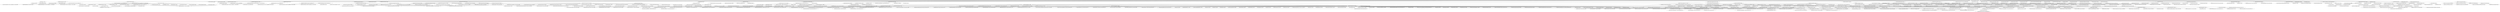 digraph ShaftHQ__SHAFT_ENGINE {
	"io.github.shafthq:SHAFT_ENGINE:jar:9.2.20250530" -> "org.testng:testng:jar:7.11.0:compile" ; 
	"io.github.shafthq:SHAFT_ENGINE:jar:9.2.20250530" -> "org.apache.commons:commons-csv:jar:1.14.0:compile" ; 
	"io.github.shafthq:SHAFT_ENGINE:jar:9.2.20250530" -> "org.junit.jupiter:junit-jupiter:jar:5.12.2:compile" ; 
	"io.github.shafthq:SHAFT_ENGINE:jar:9.2.20250530" -> "org.junit.platform:junit-platform-launcher:jar:1.12.2:compile" ; 
	"io.github.shafthq:SHAFT_ENGINE:jar:9.2.20250530" -> "io.qameta.allure:allure-junit5:jar:2.29.1:compile" ; 
	"io.github.shafthq:SHAFT_ENGINE:jar:9.2.20250530" -> "org.seleniumhq.selenium:selenium-java:jar:4.33.0:compile" ; 
	"io.github.shafthq:SHAFT_ENGINE:jar:9.2.20250530" -> "io.appium:java-client:jar:9.4.0:compile" ; 
	"io.github.shafthq:SHAFT_ENGINE:jar:9.2.20250530" -> "io.github.bonigarcia:webdrivermanager:jar:6.1.0:compile" ; 
	"io.github.shafthq:SHAFT_ENGINE:jar:9.2.20250530" -> "io.cucumber:cucumber-java:jar:7.22.2:compile" ; 
	"io.github.shafthq:SHAFT_ENGINE:jar:9.2.20250530" -> "io.cucumber:cucumber-testng:jar:7.22.2:compile" ; 
	"io.github.shafthq:SHAFT_ENGINE:jar:9.2.20250530" -> "io.cucumber:cucumber-picocontainer:jar:7.23.0:compile" ; 
	"io.github.shafthq:SHAFT_ENGINE:jar:9.2.20250530" -> "org.apache.poi:poi:jar:5.4.1:compile" ; 
	"io.github.shafthq:SHAFT_ENGINE:jar:9.2.20250530" -> "org.apache.poi:poi-ooxml:jar:5.4.1:compile" ; 
	"io.github.shafthq:SHAFT_ENGINE:jar:9.2.20250530" -> "io.qameta.allure:allure-testng:jar:2.29.1:compile" ; 
	"io.github.shafthq:SHAFT_ENGINE:jar:9.2.20250530" -> "io.qameta.allure:allure-java-commons:jar:2.29.1:compile (scope not updated to compile)" ; 
	"io.github.shafthq:SHAFT_ENGINE:jar:9.2.20250530" -> "io.qameta.allure:allure-cucumber7-jvm:jar:2.29.1:compile" ; 
	"io.github.shafthq:SHAFT_ENGINE:jar:9.2.20250530" -> "org.aspectj:aspectjweaver:jar:1.9.24:compile" ; 
	"io.github.shafthq:SHAFT_ENGINE:jar:9.2.20250530" -> "io.qameta.allure:allure-rest-assured:jar:2.29.1:compile" ; 
	"io.github.shafthq:SHAFT_ENGINE:jar:9.2.20250530" -> "org.apache.pdfbox:pdfbox:jar:3.0.5:compile" ; 
	"io.github.shafthq:SHAFT_ENGINE:jar:9.2.20250530" -> "io.rest-assured:rest-assured:jar:5.5.5:compile" ; 
	"io.github.shafthq:SHAFT_ENGINE:jar:9.2.20250530" -> "com.atlassian.oai:swagger-request-validator-restassured:jar:2.44.8:compile" ; 
	"io.github.shafthq:SHAFT_ENGINE:jar:9.2.20250530" -> "com.googlecode.json-simple:json-simple:jar:1.1.1:compile" ; 
	"io.github.shafthq:SHAFT_ENGINE:jar:9.2.20250530" -> "com.jayway.jsonpath:json-path:jar:2.9.0:compile" ; 
	"io.github.shafthq:SHAFT_ENGINE:jar:9.2.20250530" -> "org.skyscreamer:jsonassert:jar:1.5.3:compile" ; 
	"io.github.shafthq:SHAFT_ENGINE:jar:9.2.20250530" -> "eu.medsea.mimeutil:mime-util:jar:2.1.3:compile" ; 
	"io.github.shafthq:SHAFT_ENGINE:jar:9.2.20250530" -> "io.rest-assured:json-schema-validator:jar:5.5.5:compile" ; 
	"io.github.shafthq:SHAFT_ENGINE:jar:9.2.20250530" -> "com.fasterxml.jackson.datatype:jackson-datatype-jdk8:jar:2.19.0:compile" ; 
	"io.github.shafthq:SHAFT_ENGINE:jar:9.2.20250530" -> "com.applitools:eyes-images-java4:jar:4.14.0:compile" ; 
	"io.github.shafthq:SHAFT_ENGINE:jar:9.2.20250530" -> "org.openpnp:opencv:jar:4.9.0-0:compile" ; 
	"io.github.shafthq:SHAFT_ENGINE:jar:9.2.20250530" -> "com.epam.healenium:healenium-web:jar:3.5.6:compile" ; 
	"io.github.shafthq:SHAFT_ENGINE:jar:9.2.20250530" -> "com.assertthat:selenium-shutterbug:jar:1.6:compile" ; 
	"io.github.shafthq:SHAFT_ENGINE:jar:9.2.20250530" -> "com.jcraft:jsch:jar:0.1.55:compile" ; 
	"io.github.shafthq:SHAFT_ENGINE:jar:9.2.20250530" -> "com.mysql:mysql-connector-j:jar:9.3.0:compile" ; 
	"io.github.shafthq:SHAFT_ENGINE:jar:9.2.20250530" -> "com.microsoft.sqlserver:mssql-jdbc:jar:12.10.0.jre11:compile" ; 
	"io.github.shafthq:SHAFT_ENGINE:jar:9.2.20250530" -> "org.postgresql:postgresql:jar:42.7.6:compile" ; 
	"io.github.shafthq:SHAFT_ENGINE:jar:9.2.20250530" -> "com.ibm.db2.jcc:db2jcc:jar:db2jcc4:compile" ; 
	"io.github.shafthq:SHAFT_ENGINE:jar:9.2.20250530" -> "ws.schild:jave-all-deps:jar:3.5.0:compile" ; 
	"io.github.shafthq:SHAFT_ENGINE:jar:9.2.20250530" -> "com.automation-remarks:video-recorder-testng:jar:2.0:compile" ; 
	"io.github.shafthq:SHAFT_ENGINE:jar:9.2.20250530" -> "com.automation-remarks:video-recorder-junit5:jar:2.0:compile" ; 
	"io.github.shafthq:SHAFT_ENGINE:jar:9.2.20250530" -> "org.apache.logging.log4j:log4j-slf4j2-impl:jar:2.24.3:compile" ; 
	"io.github.shafthq:SHAFT_ENGINE:jar:9.2.20250530" -> "org.apache.logging.log4j:log4j-core:jar:2.24.3:compile" ; 
	"io.github.shafthq:SHAFT_ENGINE:jar:9.2.20250530" -> "com.google.guava:guava:jar:33.4.8-jre:compile" ; 
	"io.github.shafthq:SHAFT_ENGINE:jar:9.2.20250530" -> "org.projectlombok:lombok:jar:1.18.38:compile" ; 
	"io.github.shafthq:SHAFT_ENGINE:jar:9.2.20250530" -> "com.google.crypto.tink:tink:jar:1.17.0:compile" ; 
	"io.github.shafthq:SHAFT_ENGINE:jar:9.2.20250530" -> "com.google.crypto.tink:tink-awskms:jar:1.11.0:compile" ; 
	"io.github.shafthq:SHAFT_ENGINE:jar:9.2.20250530" -> "com.google.crypto.tink:tink-gcpkms:jar:1.10.0:compile" ; 
	"io.github.shafthq:SHAFT_ENGINE:jar:9.2.20250530" -> "org.yaml:snakeyaml:jar:2.4:compile" ; 
	"io.github.shafthq:SHAFT_ENGINE:jar:9.2.20250530" -> "org.aeonbits.owner:owner-java8:jar:1.0.12:compile (scope not updated to compile)" ; 
	"io.github.shafthq:SHAFT_ENGINE:jar:9.2.20250530" -> "org.jacoco:jacoco-maven-plugin:maven-plugin:0.8.10:compile" ; 
	"io.github.shafthq:SHAFT_ENGINE:jar:9.2.20250530" -> "org.jsoup:jsoup:jar:1.20.1:compile" ; 
	"io.github.shafthq:SHAFT_ENGINE:jar:9.2.20250530" -> "org.mockito:mockito-core:jar:5.18.0:test" ; 
	"io.github.shafthq:SHAFT_ENGINE:jar:9.2.20250530" -> "me.tongfei:progressbar:jar:0.10.1:compile" ; 
	"io.github.shafthq:SHAFT_ENGINE:jar:9.2.20250530" -> "com.epam.reportportal:agent-java-testng:jar:5.4.6:compile" ; 
	"io.github.shafthq:SHAFT_ENGINE:jar:9.2.20250530" -> "com.epam.reportportal:logger-java-log4j:jar:5.2.3:compile" ; 
	"io.github.shafthq:SHAFT_ENGINE:jar:9.2.20250530" -> "org.apache.maven.surefire:surefire-testng:jar:3.5.3:compile" ; 
	"org.testng:testng:jar:7.11.0:compile" -> "org.jcommander:jcommander:jar:1.83:compile" ; 
	"org.testng:testng:jar:7.11.0:compile" -> "org.webjars:jquery:jar:3.7.1:runtime" ; 
	"org.apache.commons:commons-csv:jar:1.14.0:compile" -> "commons-io:commons-io:jar:2.18.0:compile" ; 
	"org.apache.commons:commons-csv:jar:1.14.0:compile" -> "commons-codec:commons-codec:jar:1.18.0:compile" ; 
	"org.junit.jupiter:junit-jupiter:jar:5.12.2:compile" -> "org.junit.jupiter:junit-jupiter-api:jar:5.12.2:compile (version managed from 5.12.2; scope not updated to compile)" ; 
	"org.junit.jupiter:junit-jupiter:jar:5.12.2:compile" -> "org.junit.jupiter:junit-jupiter-params:jar:5.12.2:compile (version managed from 5.12.2)" ; 
	"org.junit.jupiter:junit-jupiter:jar:5.12.2:compile" -> "org.junit.jupiter:junit-jupiter-engine:jar:5.12.2:runtime (version managed from 5.12.2)" ; 
	"org.junit.jupiter:junit-jupiter-api:jar:5.12.2:compile (version managed from 5.12.2; scope not updated to compile)" -> "org.opentest4j:opentest4j:jar:1.3.0:compile" ; 
	"org.junit.jupiter:junit-jupiter-api:jar:5.12.2:compile (version managed from 5.12.2; scope not updated to compile)" -> "org.junit.platform:junit-platform-commons:jar:1.12.2:compile (version managed from 1.12.2)" ; 
	"org.junit.jupiter:junit-jupiter-api:jar:5.12.2:compile (version managed from 5.12.2; scope not updated to compile)" -> "(org.apiguardian:apiguardian-api:jar:1.1.2:compile - omitted for duplicate)" ; 
	"org.junit.platform:junit-platform-commons:jar:1.12.2:compile (version managed from 1.12.2)" -> "(org.apiguardian:apiguardian-api:jar:1.1.2:compile - omitted for duplicate)" ; 
	"org.junit.jupiter:junit-jupiter-params:jar:5.12.2:compile (version managed from 5.12.2)" -> "(org.junit.jupiter:junit-jupiter-api:jar:5.12.2:compile - version managed from 5.12.2; omitted for duplicate)" ; 
	"org.junit.jupiter:junit-jupiter-params:jar:5.12.2:compile (version managed from 5.12.2)" -> "(org.apiguardian:apiguardian-api:jar:1.1.2:compile - omitted for duplicate)" ; 
	"org.junit.jupiter:junit-jupiter-engine:jar:5.12.2:runtime (version managed from 5.12.2)" -> "(org.junit.platform:junit-platform-engine:jar:1.12.2:runtime - version managed from 1.12.2; omitted for duplicate)" ; 
	"org.junit.jupiter:junit-jupiter-engine:jar:5.12.2:runtime (version managed from 5.12.2)" -> "(org.junit.jupiter:junit-jupiter-api:jar:5.12.2:runtime - version managed from 5.12.2; omitted for duplicate)" ; 
	"org.junit.jupiter:junit-jupiter-engine:jar:5.12.2:runtime (version managed from 5.12.2)" -> "(org.apiguardian:apiguardian-api:jar:1.1.2:runtime - omitted for duplicate)" ; 
	"org.junit.platform:junit-platform-launcher:jar:1.12.2:compile" -> "org.junit.platform:junit-platform-engine:jar:1.12.2:compile (version managed from 1.12.2; scope not updated to compile)" ; 
	"org.junit.platform:junit-platform-launcher:jar:1.12.2:compile" -> "org.apiguardian:apiguardian-api:jar:1.1.2:compile (scope not updated to compile)" ; 
	"org.junit.platform:junit-platform-engine:jar:1.12.2:compile (version managed from 1.12.2; scope not updated to compile)" -> "(org.opentest4j:opentest4j:jar:1.3.0:compile - omitted for duplicate)" ; 
	"org.junit.platform:junit-platform-engine:jar:1.12.2:compile (version managed from 1.12.2; scope not updated to compile)" -> "(org.junit.platform:junit-platform-commons:jar:1.12.2:compile - version managed from 1.12.2; omitted for duplicate)" ; 
	"org.junit.platform:junit-platform-engine:jar:1.12.2:compile (version managed from 1.12.2; scope not updated to compile)" -> "(org.apiguardian:apiguardian-api:jar:1.1.2:compile - omitted for duplicate)" ; 
	"io.qameta.allure:allure-junit5:jar:2.29.1:compile" -> "io.qameta.allure:allure-junit-platform:jar:2.29.1:compile (version managed from 2.29.1)" ; 
	"io.qameta.allure:allure-junit-platform:jar:2.29.1:compile (version managed from 2.29.1)" -> "(io.qameta.allure:allure-java-commons:jar:2.29.1:compile - version managed from 2.29.1; omitted for duplicate)" ; 
	"io.qameta.allure:allure-junit-platform:jar:2.29.1:compile (version managed from 2.29.1)" -> "(io.qameta.allure:allure-test-filter:jar:2.29.1:runtime - version managed from 2.29.1; omitted for duplicate)" ; 
	"org.seleniumhq.selenium:selenium-java:jar:4.33.0:compile" -> "org.seleniumhq.selenium:selenium-api:jar:4.33.0:compile" ; 
	"org.seleniumhq.selenium:selenium-java:jar:4.33.0:compile" -> "org.seleniumhq.selenium:selenium-chrome-driver:jar:4.33.0:compile" ; 
	"org.seleniumhq.selenium:selenium-java:jar:4.33.0:compile" -> "org.seleniumhq.selenium:selenium-devtools-v135:jar:4.33.0:compile" ; 
	"org.seleniumhq.selenium:selenium-java:jar:4.33.0:compile" -> "org.seleniumhq.selenium:selenium-devtools-v136:jar:4.33.0:compile" ; 
	"org.seleniumhq.selenium:selenium-java:jar:4.33.0:compile" -> "org.seleniumhq.selenium:selenium-devtools-v137:jar:4.33.0:compile" ; 
	"org.seleniumhq.selenium:selenium-java:jar:4.33.0:compile" -> "org.seleniumhq.selenium:selenium-edge-driver:jar:4.33.0:compile" ; 
	"org.seleniumhq.selenium:selenium-java:jar:4.33.0:compile" -> "org.seleniumhq.selenium:selenium-firefox-driver:jar:4.33.0:compile" ; 
	"org.seleniumhq.selenium:selenium-java:jar:4.33.0:compile" -> "org.seleniumhq.selenium:selenium-ie-driver:jar:4.33.0:compile" ; 
	"org.seleniumhq.selenium:selenium-java:jar:4.33.0:compile" -> "org.seleniumhq.selenium:selenium-remote-driver:jar:4.33.0:compile" ; 
	"org.seleniumhq.selenium:selenium-java:jar:4.33.0:compile" -> "org.seleniumhq.selenium:selenium-safari-driver:jar:4.33.0:compile" ; 
	"org.seleniumhq.selenium:selenium-java:jar:4.33.0:compile" -> "org.seleniumhq.selenium:selenium-support:jar:4.33.0:compile" ; 
	"org.seleniumhq.selenium:selenium-api:jar:4.33.0:compile" -> "(org.jspecify:jspecify:jar:1.0.0:runtime - omitted for duplicate)" ; 
	"org.seleniumhq.selenium:selenium-chrome-driver:jar:4.33.0:compile" -> "com.google.auto.service:auto-service-annotations:jar:1.1.1:compile" ; 
	"org.seleniumhq.selenium:selenium-chrome-driver:jar:4.33.0:compile" -> "(org.seleniumhq.selenium:selenium-api:jar:4.33.0:runtime - omitted for duplicate)" ; 
	"org.seleniumhq.selenium:selenium-chrome-driver:jar:4.33.0:compile" -> "org.seleniumhq.selenium:selenium-chromium-driver:jar:4.33.0:compile" ; 
	"org.seleniumhq.selenium:selenium-chrome-driver:jar:4.33.0:compile" -> "org.seleniumhq.selenium:selenium-json:jar:4.33.0:compile" ; 
	"org.seleniumhq.selenium:selenium-chrome-driver:jar:4.33.0:compile" -> "org.seleniumhq.selenium:selenium-manager:jar:4.33.0:compile" ; 
	"org.seleniumhq.selenium:selenium-chrome-driver:jar:4.33.0:compile" -> "(org.seleniumhq.selenium:selenium-remote-driver:jar:4.33.0:runtime - omitted for duplicate)" ; 
	"org.seleniumhq.selenium:selenium-chromium-driver:jar:4.33.0:compile" -> "(com.google.auto.service:auto-service-annotations:jar:1.1.1:runtime - omitted for duplicate)" ; 
	"org.seleniumhq.selenium:selenium-chromium-driver:jar:4.33.0:compile" -> "(org.seleniumhq.selenium:selenium-json:jar:4.33.0:runtime - omitted for duplicate)" ; 
	"org.seleniumhq.selenium:selenium-chromium-driver:jar:4.33.0:compile" -> "(org.seleniumhq.selenium:selenium-remote-driver:jar:4.33.0:compile - omitted for duplicate)" ; 
	"org.seleniumhq.selenium:selenium-json:jar:4.33.0:compile" -> "(org.seleniumhq.selenium:selenium-api:jar:4.33.0:runtime - omitted for duplicate)" ; 
	"org.seleniumhq.selenium:selenium-manager:jar:4.33.0:compile" -> "(org.seleniumhq.selenium:selenium-api:jar:4.33.0:runtime - omitted for duplicate)" ; 
	"org.seleniumhq.selenium:selenium-manager:jar:4.33.0:compile" -> "(org.seleniumhq.selenium:selenium-json:jar:4.33.0:runtime - omitted for duplicate)" ; 
	"org.seleniumhq.selenium:selenium-manager:jar:4.33.0:compile" -> "(org.seleniumhq.selenium:selenium-os:jar:4.33.0:runtime - omitted for duplicate)" ; 
	"org.seleniumhq.selenium:selenium-devtools-v135:jar:4.33.0:compile" -> "(com.google.auto.service:auto-service-annotations:jar:1.1.1:runtime - omitted for duplicate)" ; 
	"org.seleniumhq.selenium:selenium-devtools-v135:jar:4.33.0:compile" -> "(org.seleniumhq.selenium:selenium-api:jar:4.33.0:compile - omitted for duplicate)" ; 
	"org.seleniumhq.selenium:selenium-devtools-v135:jar:4.33.0:compile" -> "(org.seleniumhq.selenium:selenium-json:jar:4.33.0:compile - omitted for duplicate)" ; 
	"org.seleniumhq.selenium:selenium-devtools-v135:jar:4.33.0:compile" -> "(org.seleniumhq.selenium:selenium-remote-driver:jar:4.33.0:compile - omitted for duplicate)" ; 
	"org.seleniumhq.selenium:selenium-devtools-v136:jar:4.33.0:compile" -> "(com.google.auto.service:auto-service-annotations:jar:1.1.1:runtime - omitted for duplicate)" ; 
	"org.seleniumhq.selenium:selenium-devtools-v136:jar:4.33.0:compile" -> "(org.seleniumhq.selenium:selenium-api:jar:4.33.0:compile - omitted for duplicate)" ; 
	"org.seleniumhq.selenium:selenium-devtools-v136:jar:4.33.0:compile" -> "(org.seleniumhq.selenium:selenium-json:jar:4.33.0:compile - omitted for duplicate)" ; 
	"org.seleniumhq.selenium:selenium-devtools-v136:jar:4.33.0:compile" -> "(org.seleniumhq.selenium:selenium-remote-driver:jar:4.33.0:compile - omitted for duplicate)" ; 
	"org.seleniumhq.selenium:selenium-devtools-v137:jar:4.33.0:compile" -> "(com.google.auto.service:auto-service-annotations:jar:1.1.1:runtime - omitted for duplicate)" ; 
	"org.seleniumhq.selenium:selenium-devtools-v137:jar:4.33.0:compile" -> "(org.seleniumhq.selenium:selenium-api:jar:4.33.0:compile - omitted for duplicate)" ; 
	"org.seleniumhq.selenium:selenium-devtools-v137:jar:4.33.0:compile" -> "(org.seleniumhq.selenium:selenium-json:jar:4.33.0:compile - omitted for duplicate)" ; 
	"org.seleniumhq.selenium:selenium-devtools-v137:jar:4.33.0:compile" -> "(org.seleniumhq.selenium:selenium-remote-driver:jar:4.33.0:compile - omitted for duplicate)" ; 
	"org.seleniumhq.selenium:selenium-edge-driver:jar:4.33.0:compile" -> "(com.google.auto.service:auto-service-annotations:jar:1.1.1:runtime - omitted for duplicate)" ; 
	"org.seleniumhq.selenium:selenium-edge-driver:jar:4.33.0:compile" -> "(org.seleniumhq.selenium:selenium-api:jar:4.33.0:runtime - omitted for duplicate)" ; 
	"org.seleniumhq.selenium:selenium-edge-driver:jar:4.33.0:compile" -> "(org.seleniumhq.selenium:selenium-chromium-driver:jar:4.33.0:compile - omitted for duplicate)" ; 
	"org.seleniumhq.selenium:selenium-edge-driver:jar:4.33.0:compile" -> "(org.seleniumhq.selenium:selenium-manager:jar:4.33.0:runtime - omitted for duplicate)" ; 
	"org.seleniumhq.selenium:selenium-edge-driver:jar:4.33.0:compile" -> "(org.seleniumhq.selenium:selenium-remote-driver:jar:4.33.0:runtime - omitted for duplicate)" ; 
	"org.seleniumhq.selenium:selenium-firefox-driver:jar:4.33.0:compile" -> "(com.google.auto.service:auto-service-annotations:jar:1.1.1:runtime - omitted for duplicate)" ; 
	"org.seleniumhq.selenium:selenium-firefox-driver:jar:4.33.0:compile" -> "(org.seleniumhq.selenium:selenium-api:jar:4.33.0:runtime - omitted for duplicate)" ; 
	"org.seleniumhq.selenium:selenium-firefox-driver:jar:4.33.0:compile" -> "org.seleniumhq.selenium:selenium-http:jar:4.33.0:compile" ; 
	"org.seleniumhq.selenium:selenium-firefox-driver:jar:4.33.0:compile" -> "(org.seleniumhq.selenium:selenium-json:jar:4.33.0:runtime - omitted for duplicate)" ; 
	"org.seleniumhq.selenium:selenium-firefox-driver:jar:4.33.0:compile" -> "(org.seleniumhq.selenium:selenium-manager:jar:4.33.0:runtime - omitted for duplicate)" ; 
	"org.seleniumhq.selenium:selenium-firefox-driver:jar:4.33.0:compile" -> "(org.seleniumhq.selenium:selenium-remote-driver:jar:4.33.0:runtime - omitted for duplicate)" ; 
	"org.seleniumhq.selenium:selenium-http:jar:4.33.0:compile" -> "(com.google.auto.service:auto-service-annotations:jar:1.1.1:runtime - omitted for duplicate)" ; 
	"org.seleniumhq.selenium:selenium-http:jar:4.33.0:compile" -> "(org.seleniumhq.selenium:selenium-api:jar:4.33.0:runtime - omitted for duplicate)" ; 
	"org.seleniumhq.selenium:selenium-http:jar:4.33.0:compile" -> "(org.seleniumhq.selenium:selenium-json:jar:4.33.0:runtime - omitted for duplicate)" ; 
	"org.seleniumhq.selenium:selenium-ie-driver:jar:4.33.0:compile" -> "(com.google.auto.service:auto-service-annotations:jar:1.1.1:runtime - omitted for duplicate)" ; 
	"org.seleniumhq.selenium:selenium-ie-driver:jar:4.33.0:compile" -> "(org.seleniumhq.selenium:selenium-api:jar:4.33.0:runtime - omitted for duplicate)" ; 
	"org.seleniumhq.selenium:selenium-ie-driver:jar:4.33.0:compile" -> "(org.seleniumhq.selenium:selenium-manager:jar:4.33.0:runtime - omitted for duplicate)" ; 
	"org.seleniumhq.selenium:selenium-ie-driver:jar:4.33.0:compile" -> "(org.seleniumhq.selenium:selenium-remote-driver:jar:4.33.0:runtime - omitted for duplicate)" ; 
	"org.seleniumhq.selenium:selenium-remote-driver:jar:4.33.0:compile" -> "(com.google.auto.service:auto-service-annotations:jar:1.1.1:compile - omitted for duplicate)" ; 
	"org.seleniumhq.selenium:selenium-remote-driver:jar:4.33.0:compile" -> "(com.google.guava:guava:jar:33.4.8-jre:compile - omitted for duplicate)" ; 
	"org.seleniumhq.selenium:selenium-remote-driver:jar:4.33.0:compile" -> "io.opentelemetry:opentelemetry-api:jar:1.50.0:compile" ; 
	"org.seleniumhq.selenium:selenium-remote-driver:jar:4.33.0:compile" -> "io.opentelemetry:opentelemetry-context:jar:1.50.0:compile" ; 
	"org.seleniumhq.selenium:selenium-remote-driver:jar:4.33.0:compile" -> "io.opentelemetry:opentelemetry-exporter-logging:jar:1.50.0:compile" ; 
	"org.seleniumhq.selenium:selenium-remote-driver:jar:4.33.0:compile" -> "io.opentelemetry:opentelemetry-sdk-common:jar:1.50.0:compile" ; 
	"org.seleniumhq.selenium:selenium-remote-driver:jar:4.33.0:compile" -> "io.opentelemetry:opentelemetry-sdk-extension-autoconfigure-spi:jar:1.50.0:compile" ; 
	"org.seleniumhq.selenium:selenium-remote-driver:jar:4.33.0:compile" -> "io.opentelemetry:opentelemetry-sdk-extension-autoconfigure:jar:1.50.0:compile" ; 
	"org.seleniumhq.selenium:selenium-remote-driver:jar:4.33.0:compile" -> "io.opentelemetry:opentelemetry-sdk-trace:jar:1.50.0:compile" ; 
	"org.seleniumhq.selenium:selenium-remote-driver:jar:4.33.0:compile" -> "io.opentelemetry:opentelemetry-sdk:jar:1.50.0:compile" ; 
	"org.seleniumhq.selenium:selenium-remote-driver:jar:4.33.0:compile" -> "net.bytebuddy:byte-buddy:jar:1.17.5:compile" ; 
	"org.seleniumhq.selenium:selenium-remote-driver:jar:4.33.0:compile" -> "(org.seleniumhq.selenium:selenium-api:jar:4.33.0:compile - omitted for duplicate)" ; 
	"org.seleniumhq.selenium:selenium-remote-driver:jar:4.33.0:compile" -> "(org.seleniumhq.selenium:selenium-http:jar:4.33.0:compile - omitted for duplicate)" ; 
	"org.seleniumhq.selenium:selenium-remote-driver:jar:4.33.0:compile" -> "(org.seleniumhq.selenium:selenium-json:jar:4.33.0:compile - omitted for duplicate)" ; 
	"org.seleniumhq.selenium:selenium-remote-driver:jar:4.33.0:compile" -> "(org.seleniumhq.selenium:selenium-manager:jar:4.33.0:compile - omitted for duplicate)" ; 
	"org.seleniumhq.selenium:selenium-remote-driver:jar:4.33.0:compile" -> "org.seleniumhq.selenium:selenium-os:jar:4.33.0:compile" ; 
	"io.opentelemetry:opentelemetry-api:jar:1.50.0:compile" -> "(io.opentelemetry:opentelemetry-context:jar:1.50.0:compile - omitted for duplicate)" ; 
	"io.opentelemetry:opentelemetry-exporter-logging:jar:1.50.0:compile" -> "(io.opentelemetry:opentelemetry-sdk:jar:1.50.0:compile - omitted for duplicate)" ; 
	"io.opentelemetry:opentelemetry-exporter-logging:jar:1.50.0:compile" -> "(io.opentelemetry:opentelemetry-sdk-extension-autoconfigure-spi:jar:1.50.0:runtime - omitted for duplicate)" ; 
	"io.opentelemetry:opentelemetry-sdk-common:jar:1.50.0:compile" -> "(io.opentelemetry:opentelemetry-api:jar:1.50.0:compile - omitted for duplicate)" ; 
	"io.opentelemetry:opentelemetry-sdk-extension-autoconfigure-spi:jar:1.50.0:compile" -> "(io.opentelemetry:opentelemetry-sdk:jar:1.50.0:compile - omitted for duplicate)" ; 
	"io.opentelemetry:opentelemetry-sdk-extension-autoconfigure:jar:1.50.0:compile" -> "(io.opentelemetry:opentelemetry-sdk:jar:1.50.0:compile - omitted for duplicate)" ; 
	"io.opentelemetry:opentelemetry-sdk-extension-autoconfigure:jar:1.50.0:compile" -> "(io.opentelemetry:opentelemetry-sdk-extension-autoconfigure-spi:jar:1.50.0:compile - omitted for duplicate)" ; 
	"io.opentelemetry:opentelemetry-sdk-trace:jar:1.50.0:compile" -> "(io.opentelemetry:opentelemetry-api:jar:1.50.0:compile - omitted for duplicate)" ; 
	"io.opentelemetry:opentelemetry-sdk-trace:jar:1.50.0:compile" -> "(io.opentelemetry:opentelemetry-sdk-common:jar:1.50.0:compile - omitted for duplicate)" ; 
	"io.opentelemetry:opentelemetry-sdk:jar:1.50.0:compile" -> "(io.opentelemetry:opentelemetry-api:jar:1.50.0:compile - omitted for duplicate)" ; 
	"io.opentelemetry:opentelemetry-sdk:jar:1.50.0:compile" -> "(io.opentelemetry:opentelemetry-sdk-common:jar:1.50.0:compile - omitted for duplicate)" ; 
	"io.opentelemetry:opentelemetry-sdk:jar:1.50.0:compile" -> "(io.opentelemetry:opentelemetry-sdk-trace:jar:1.50.0:compile - omitted for duplicate)" ; 
	"io.opentelemetry:opentelemetry-sdk:jar:1.50.0:compile" -> "io.opentelemetry:opentelemetry-sdk-metrics:jar:1.50.0:compile" ; 
	"io.opentelemetry:opentelemetry-sdk:jar:1.50.0:compile" -> "io.opentelemetry:opentelemetry-sdk-logs:jar:1.50.0:compile" ; 
	"io.opentelemetry:opentelemetry-sdk-metrics:jar:1.50.0:compile" -> "(io.opentelemetry:opentelemetry-api:jar:1.50.0:compile - omitted for duplicate)" ; 
	"io.opentelemetry:opentelemetry-sdk-metrics:jar:1.50.0:compile" -> "(io.opentelemetry:opentelemetry-sdk-common:jar:1.50.0:compile - omitted for duplicate)" ; 
	"io.opentelemetry:opentelemetry-sdk-logs:jar:1.50.0:compile" -> "(io.opentelemetry:opentelemetry-api:jar:1.50.0:compile - omitted for duplicate)" ; 
	"io.opentelemetry:opentelemetry-sdk-logs:jar:1.50.0:compile" -> "(io.opentelemetry:opentelemetry-sdk-common:jar:1.50.0:compile - omitted for duplicate)" ; 
	"org.seleniumhq.selenium:selenium-os:jar:4.33.0:compile" -> "org.apache.commons:commons-exec:jar:1.4.0:runtime" ; 
	"org.seleniumhq.selenium:selenium-os:jar:4.33.0:compile" -> "(org.seleniumhq.selenium:selenium-api:jar:4.33.0:runtime - omitted for duplicate)" ; 
	"org.seleniumhq.selenium:selenium-safari-driver:jar:4.33.0:compile" -> "(com.google.auto.service:auto-service-annotations:jar:1.1.1:runtime - omitted for duplicate)" ; 
	"org.seleniumhq.selenium:selenium-safari-driver:jar:4.33.0:compile" -> "(org.seleniumhq.selenium:selenium-api:jar:4.33.0:runtime - omitted for duplicate)" ; 
	"org.seleniumhq.selenium:selenium-safari-driver:jar:4.33.0:compile" -> "(org.seleniumhq.selenium:selenium-remote-driver:jar:4.33.0:runtime - omitted for duplicate)" ; 
	"org.seleniumhq.selenium:selenium-support:jar:4.33.0:compile" -> "(com.google.auto.service:auto-service-annotations:jar:1.1.1:compile - omitted for duplicate)" ; 
	"org.seleniumhq.selenium:selenium-support:jar:4.33.0:compile" -> "(com.google.guava:guava:jar:33.4.8-jre:compile - omitted for duplicate)" ; 
	"org.seleniumhq.selenium:selenium-support:jar:4.33.0:compile" -> "(net.bytebuddy:byte-buddy:jar:1.17.5:compile - omitted for duplicate)" ; 
	"org.seleniumhq.selenium:selenium-support:jar:4.33.0:compile" -> "(org.seleniumhq.selenium:selenium-api:jar:4.33.0:compile - omitted for duplicate)" ; 
	"org.seleniumhq.selenium:selenium-support:jar:4.33.0:compile" -> "(org.seleniumhq.selenium:selenium-json:jar:4.33.0:compile - omitted for duplicate)" ; 
	"org.seleniumhq.selenium:selenium-support:jar:4.33.0:compile" -> "(org.seleniumhq.selenium:selenium-remote-driver:jar:4.33.0:compile - omitted for duplicate)" ; 
	"io.appium:java-client:jar:9.4.0:compile" -> "com.google.code.gson:gson:jar:2.11.0:compile" ; 
	"com.google.code.gson:gson:jar:2.11.0:compile" -> "(com.google.errorprone:error_prone_annotations:jar:2.27.0:compile - omitted for conflict with 2.36.0)" ; 
	"io.github.bonigarcia:webdrivermanager:jar:6.1.0:compile" -> "(com.google.code.gson:gson:jar:2.13.0:compile - omitted for conflict with 2.11.0)" ; 
	"io.github.bonigarcia:webdrivermanager:jar:6.1.0:compile" -> "com.github.docker-java:docker-java:jar:3.5.0:compile" ; 
	"io.github.bonigarcia:webdrivermanager:jar:6.1.0:compile" -> "com.github.docker-java:docker-java-transport-httpclient5:jar:3.5.0:compile" ; 
	"io.github.bonigarcia:webdrivermanager:jar:6.1.0:compile" -> "org.brotli:dec:jar:0.1.2:compile" ; 
	"io.github.bonigarcia:webdrivermanager:jar:6.1.0:compile" -> "org.apache.commons:commons-lang3:jar:3.17.0:compile" ; 
	"io.github.bonigarcia:webdrivermanager:jar:6.1.0:compile" -> "org.apache.commons:commons-compress:jar:1.27.1:compile" ; 
	"io.github.bonigarcia:webdrivermanager:jar:6.1.0:compile" -> "org.apache.httpcomponents.client5:httpclient5:jar:5.4.3:compile" ; 
	"io.github.bonigarcia:webdrivermanager:jar:6.1.0:compile" -> "net.java.dev.jna:jna-platform:jar:5.13.0:compile" ; 
	"com.github.docker-java:docker-java:jar:3.5.0:compile" -> "com.github.docker-java:docker-java-core:jar:3.5.0:compile" ; 
	"com.github.docker-java:docker-java:jar:3.5.0:compile" -> "org.slf4j:jcl-over-slf4j:jar:1.7.30:compile" ; 
	"com.github.docker-java:docker-java-core:jar:3.5.0:compile" -> "com.github.docker-java:docker-java-api:jar:3.5.0:compile" ; 
	"com.github.docker-java:docker-java-core:jar:3.5.0:compile" -> "(com.github.docker-java:docker-java-transport:jar:3.5.0:compile - omitted for duplicate)" ; 
	"com.github.docker-java:docker-java-core:jar:3.5.0:compile" -> "(commons-io:commons-io:jar:2.18.0:compile - omitted for duplicate)" ; 
	"com.github.docker-java:docker-java-core:jar:3.5.0:compile" -> "(org.apache.commons:commons-compress:jar:1.27.1:compile - omitted for duplicate)" ; 
	"com.github.docker-java:docker-java-core:jar:3.5.0:compile" -> "(org.apache.commons:commons-lang3:jar:3.17.0:compile - omitted for duplicate)" ; 
	"com.github.docker-java:docker-java-core:jar:3.5.0:compile" -> "(com.fasterxml.jackson.core:jackson-databind:jar:2.18.3:compile - omitted for conflict with 2.19.0)" ; 
	"com.github.docker-java:docker-java-core:jar:3.5.0:compile" -> "(com.google.guava:guava:jar:33.4.6-jre:compile - omitted for conflict with 33.4.8-jre)" ; 
	"com.github.docker-java:docker-java-api:jar:3.5.0:compile" -> "(com.fasterxml.jackson.core:jackson-annotations:jar:2.18.3:compile - omitted for conflict with 2.19.0)" ; 
	"com.github.docker-java:docker-java-transport-httpclient5:jar:3.5.0:compile" -> "com.github.docker-java:docker-java-transport:jar:3.5.0:compile" ; 
	"com.github.docker-java:docker-java-transport-httpclient5:jar:3.5.0:compile" -> "(org.apache.httpcomponents.client5:httpclient5:jar:5.4.3:compile - omitted for duplicate)" ; 
	"com.github.docker-java:docker-java-transport-httpclient5:jar:3.5.0:compile" -> "net.java.dev.jna:jna:jar:5.17.0:compile" ; 
	"org.apache.commons:commons-compress:jar:1.27.1:compile" -> "(commons-codec:commons-codec:jar:1.17.1:compile - omitted for conflict with 1.18.0)" ; 
	"org.apache.commons:commons-compress:jar:1.27.1:compile" -> "(commons-io:commons-io:jar:2.16.1:compile - omitted for conflict with 2.18.0)" ; 
	"org.apache.commons:commons-compress:jar:1.27.1:compile" -> "(org.apache.commons:commons-lang3:jar:3.16.0:compile - omitted for conflict with 3.17.0)" ; 
	"org.apache.httpcomponents.client5:httpclient5:jar:5.4.3:compile" -> "org.apache.httpcomponents.core5:httpcore5:jar:5.3.4:compile" ; 
	"org.apache.httpcomponents.client5:httpclient5:jar:5.4.3:compile" -> "org.apache.httpcomponents.core5:httpcore5-h2:jar:5.3.4:compile" ; 
	"org.apache.httpcomponents.core5:httpcore5-h2:jar:5.3.4:compile" -> "(org.apache.httpcomponents.core5:httpcore5:jar:5.3.4:compile - omitted for duplicate)" ; 
	"net.java.dev.jna:jna-platform:jar:5.13.0:compile" -> "(net.java.dev.jna:jna:jar:5.13.0:compile - omitted for conflict with 5.17.0)" ; 
	"io.cucumber:cucumber-java:jar:7.22.2:compile" -> "io.cucumber:cucumber-core:jar:7.22.2:compile" ; 
	"io.cucumber:cucumber-java:jar:7.22.2:compile" -> "(org.apiguardian:apiguardian-api:jar:1.1.2:compile - omitted for duplicate)" ; 
	"io.cucumber:cucumber-core:jar:7.22.2:compile" -> "io.cucumber:cucumber-gherkin:jar:7.22.2:compile" ; 
	"io.cucumber:cucumber-core:jar:7.22.2:compile" -> "io.cucumber:cucumber-gherkin-messages:jar:7.22.2:compile" ; 
	"io.cucumber:cucumber-core:jar:7.22.2:compile" -> "io.cucumber:messages:jar:27.2.0:compile" ; 
	"io.cucumber:cucumber-core:jar:7.22.2:compile" -> "io.cucumber:testng-xml-formatter:jar:0.3.1:compile" ; 
	"io.cucumber:cucumber-core:jar:7.22.2:compile" -> "io.cucumber:tag-expressions:jar:6.1.2:compile" ; 
	"io.cucumber:cucumber-core:jar:7.22.2:compile" -> "io.cucumber:cucumber-expressions:jar:18.0.1:compile" ; 
	"io.cucumber:cucumber-core:jar:7.22.2:compile" -> "io.cucumber:datatable:jar:7.22.2:compile" ; 
	"io.cucumber:cucumber-core:jar:7.22.2:compile" -> "io.cucumber:cucumber-plugin:jar:7.22.2:compile" ; 
	"io.cucumber:cucumber-core:jar:7.22.2:compile" -> "io.cucumber:docstring:jar:7.22.2:compile" ; 
	"io.cucumber:cucumber-core:jar:7.22.2:compile" -> "io.cucumber:html-formatter:jar:21.10.1:compile" ; 
	"io.cucumber:cucumber-core:jar:7.22.2:compile" -> "io.cucumber:junit-xml-formatter:jar:0.7.1:compile" ; 
	"io.cucumber:cucumber-core:jar:7.22.2:compile" -> "io.cucumber:ci-environment:jar:10.0.1:compile" ; 
	"io.cucumber:cucumber-core:jar:7.22.2:compile" -> "(org.apiguardian:apiguardian-api:jar:1.1.2:compile - omitted for duplicate)" ; 
	"io.cucumber:cucumber-gherkin:jar:7.22.2:compile" -> "(io.cucumber:cucumber-plugin:jar:7.22.2:compile - omitted for duplicate)" ; 
	"io.cucumber:cucumber-gherkin-messages:jar:7.22.2:compile" -> "io.cucumber:gherkin:jar:32.1.1:compile" ; 
	"io.cucumber:cucumber-gherkin-messages:jar:7.22.2:compile" -> "(io.cucumber:cucumber-gherkin:jar:7.22.2:compile - omitted for duplicate)" ; 
	"io.cucumber:gherkin:jar:32.1.1:compile" -> "(io.cucumber:messages:jar:27.2.0:compile - omitted for duplicate)" ; 
	"io.cucumber:testng-xml-formatter:jar:0.3.1:compile" -> "(io.cucumber:messages:jar:27.2.0:compile - omitted for duplicate)" ; 
	"io.cucumber:testng-xml-formatter:jar:0.3.1:compile" -> "io.cucumber:query:jar:13.3.0:compile" ; 
	"io.cucumber:query:jar:13.3.0:compile" -> "(io.cucumber:messages:jar:27.2.0:compile - omitted for duplicate)" ; 
	"io.cucumber:cucumber-expressions:jar:18.0.1:compile" -> "(org.apiguardian:apiguardian-api:jar:1.1.2:compile - omitted for duplicate)" ; 
	"io.cucumber:datatable:jar:7.22.2:compile" -> "(org.apiguardian:apiguardian-api:jar:1.1.2:compile - omitted for duplicate)" ; 
	"io.cucumber:cucumber-plugin:jar:7.22.2:compile" -> "(org.apiguardian:apiguardian-api:jar:1.1.2:compile - omitted for duplicate)" ; 
	"io.cucumber:docstring:jar:7.22.2:compile" -> "(org.apiguardian:apiguardian-api:jar:1.1.2:compile - omitted for duplicate)" ; 
	"io.cucumber:html-formatter:jar:21.10.1:compile" -> "(io.cucumber:messages:jar:27.2.0:compile - omitted for duplicate)" ; 
	"io.cucumber:junit-xml-formatter:jar:0.7.1:compile" -> "(io.cucumber:messages:jar:27.2.0:compile - omitted for duplicate)" ; 
	"io.cucumber:junit-xml-formatter:jar:0.7.1:compile" -> "(io.cucumber:query:jar:13.3.0:compile - omitted for duplicate)" ; 
	"io.cucumber:cucumber-testng:jar:7.22.2:compile" -> "(org.apiguardian:apiguardian-api:jar:1.1.2:compile - omitted for duplicate)" ; 
	"io.cucumber:cucumber-picocontainer:jar:7.23.0:compile" -> "(org.apiguardian:apiguardian-api:jar:1.1.2:compile - omitted for duplicate)" ; 
	"io.cucumber:cucumber-picocontainer:jar:7.23.0:compile" -> "org.picocontainer:picocontainer:jar:2.15.2:compile" ; 
	"org.apache.poi:poi:jar:5.4.1:compile" -> "(commons-codec:commons-codec:jar:1.18.0:compile - omitted for duplicate)" ; 
	"org.apache.poi:poi:jar:5.4.1:compile" -> "org.apache.commons:commons-collections4:jar:4.4:compile" ; 
	"org.apache.poi:poi:jar:5.4.1:compile" -> "org.apache.commons:commons-math3:jar:3.6.1:compile" ; 
	"org.apache.poi:poi:jar:5.4.1:compile" -> "(commons-io:commons-io:jar:2.18.0:compile - omitted for duplicate)" ; 
	"org.apache.poi:poi:jar:5.4.1:compile" -> "com.zaxxer:SparseBitSet:jar:1.3:compile" ; 
	"org.apache.poi:poi-ooxml:jar:5.4.1:compile" -> "(org.apache.poi:poi:jar:5.4.1:compile - omitted for duplicate)" ; 
	"org.apache.poi:poi-ooxml:jar:5.4.1:compile" -> "org.apache.poi:poi-ooxml-lite:jar:5.4.1:compile" ; 
	"org.apache.poi:poi-ooxml:jar:5.4.1:compile" -> "org.apache.xmlbeans:xmlbeans:jar:5.3.0:compile" ; 
	"org.apache.poi:poi-ooxml:jar:5.4.1:compile" -> "(org.apache.commons:commons-compress:jar:1.27.1:compile - omitted for duplicate)" ; 
	"org.apache.poi:poi-ooxml:jar:5.4.1:compile" -> "(commons-io:commons-io:jar:2.18.0:compile - omitted for duplicate)" ; 
	"org.apache.poi:poi-ooxml:jar:5.4.1:compile" -> "com.github.virtuald:curvesapi:jar:1.08:compile" ; 
	"org.apache.poi:poi-ooxml:jar:5.4.1:compile" -> "(org.apache.commons:commons-collections4:jar:4.4:compile - omitted for duplicate)" ; 
	"org.apache.poi:poi-ooxml-lite:jar:5.4.1:compile" -> "(org.apache.xmlbeans:xmlbeans:jar:5.3.0:compile - omitted for duplicate)" ; 
	"io.qameta.allure:allure-testng:jar:2.29.1:compile" -> "(io.qameta.allure:allure-java-commons:jar:2.29.1:compile - version managed from 2.29.1; omitted for duplicate)" ; 
	"io.qameta.allure:allure-testng:jar:2.29.1:compile" -> "io.qameta.allure:allure-test-filter:jar:2.29.1:runtime (version managed from 2.29.1)" ; 
	"io.qameta.allure:allure-test-filter:jar:2.29.1:runtime (version managed from 2.29.1)" -> "(io.qameta.allure:allure-java-commons:jar:2.29.1:runtime - version managed from 2.29.1; omitted for duplicate)" ; 
	"io.qameta.allure:allure-java-commons:jar:2.29.1:compile (scope not updated to compile)" -> "io.qameta.allure:allure-model:jar:2.29.1:compile (version managed from 2.29.1)" ; 
	"io.qameta.allure:allure-cucumber7-jvm:jar:2.29.1:compile" -> "(io.qameta.allure:allure-java-commons:jar:2.29.1:compile - version managed from 2.29.1; omitted for duplicate)" ; 
	"io.qameta.allure:allure-rest-assured:jar:2.29.1:compile" -> "io.qameta.allure:allure-attachments:jar:2.29.1:compile (version managed from 2.29.1)" ; 
	"io.qameta.allure:allure-attachments:jar:2.29.1:compile (version managed from 2.29.1)" -> "(io.qameta.allure:allure-java-commons:jar:2.29.1:compile - version managed from 2.29.1; omitted for duplicate)" ; 
	"io.qameta.allure:allure-attachments:jar:2.29.1:compile (version managed from 2.29.1)" -> "org.freemarker:freemarker:jar:2.3.33:runtime" ; 
	"org.apache.pdfbox:pdfbox:jar:3.0.5:compile" -> "org.apache.pdfbox:pdfbox-io:jar:3.0.5:compile" ; 
	"org.apache.pdfbox:pdfbox:jar:3.0.5:compile" -> "org.apache.pdfbox:fontbox:jar:3.0.5:compile" ; 
	"org.apache.pdfbox:pdfbox:jar:3.0.5:compile" -> "commons-logging:commons-logging:jar:1.3.5:compile" ; 
	"org.apache.pdfbox:pdfbox-io:jar:3.0.5:compile" -> "(commons-logging:commons-logging:jar:1.3.5:compile - omitted for duplicate)" ; 
	"org.apache.pdfbox:fontbox:jar:3.0.5:compile" -> "(org.apache.pdfbox:pdfbox-io:jar:3.0.5:compile - omitted for duplicate)" ; 
	"org.apache.pdfbox:fontbox:jar:3.0.5:compile" -> "(commons-logging:commons-logging:jar:1.3.5:compile - omitted for duplicate)" ; 
	"io.rest-assured:rest-assured:jar:5.5.5:compile" -> "org.apache.groovy:groovy:jar:4.0.22:compile" ; 
	"io.rest-assured:rest-assured:jar:5.5.5:compile" -> "org.apache.groovy:groovy-xml:jar:4.0.22:compile" ; 
	"io.rest-assured:rest-assured:jar:5.5.5:compile" -> "org.apache.httpcomponents:httpclient:jar:4.5.13:compile" ; 
	"io.rest-assured:rest-assured:jar:5.5.5:compile" -> "org.apache.httpcomponents:httpmime:jar:4.5.13:compile" ; 
	"io.rest-assured:rest-assured:jar:5.5.5:compile" -> "org.hamcrest:hamcrest:jar:2.2:compile" ; 
	"io.rest-assured:rest-assured:jar:5.5.5:compile" -> "org.ccil.cowan.tagsoup:tagsoup:jar:1.2.1:compile" ; 
	"io.rest-assured:rest-assured:jar:5.5.5:compile" -> "io.rest-assured:json-path:jar:5.5.5:compile" ; 
	"io.rest-assured:rest-assured:jar:5.5.5:compile" -> "io.rest-assured:xml-path:jar:5.5.5:compile" ; 
	"org.apache.groovy:groovy-xml:jar:4.0.22:compile" -> "(org.apache.groovy:groovy:jar:4.0.22:compile - omitted for duplicate)" ; 
	"org.apache.httpcomponents:httpclient:jar:4.5.13:compile" -> "org.apache.httpcomponents:httpcore:jar:4.4.13:compile" ; 
	"org.apache.httpcomponents:httpclient:jar:4.5.13:compile" -> "(commons-logging:commons-logging:jar:1.2:compile - omitted for conflict with 1.3.5)" ; 
	"org.apache.httpcomponents:httpclient:jar:4.5.13:compile" -> "(commons-codec:commons-codec:jar:1.11:compile - omitted for conflict with 1.18.0)" ; 
	"org.apache.httpcomponents:httpmime:jar:4.5.13:compile" -> "(org.apache.httpcomponents:httpclient:jar:4.5.13:compile - omitted for duplicate)" ; 
	"io.rest-assured:json-path:jar:5.5.5:compile" -> "org.apache.groovy:groovy-json:jar:4.0.22:compile" ; 
	"io.rest-assured:json-path:jar:5.5.5:compile" -> "(org.apache.groovy:groovy:jar:4.0.22:compile - omitted for duplicate)" ; 
	"io.rest-assured:json-path:jar:5.5.5:compile" -> "io.rest-assured:rest-assured-common:jar:5.5.5:compile" ; 
	"org.apache.groovy:groovy-json:jar:4.0.22:compile" -> "(org.apache.groovy:groovy:jar:4.0.22:compile - omitted for duplicate)" ; 
	"io.rest-assured:rest-assured-common:jar:5.5.5:compile" -> "(org.apache.groovy:groovy:jar:4.0.22:compile - omitted for duplicate)" ; 
	"io.rest-assured:rest-assured-common:jar:5.5.5:compile" -> "(org.apache.commons:commons-lang3:jar:3.16.0:compile - omitted for conflict with 3.17.0)" ; 
	"io.rest-assured:xml-path:jar:5.5.5:compile" -> "(org.apache.groovy:groovy-xml:jar:4.0.22:compile - omitted for duplicate)" ; 
	"io.rest-assured:xml-path:jar:5.5.5:compile" -> "(org.apache.groovy:groovy:jar:4.0.22:compile - omitted for duplicate)" ; 
	"io.rest-assured:xml-path:jar:5.5.5:compile" -> "(io.rest-assured:rest-assured-common:jar:5.5.5:compile - omitted for duplicate)" ; 
	"io.rest-assured:xml-path:jar:5.5.5:compile" -> "(org.apache.commons:commons-lang3:jar:3.16.0:compile - omitted for conflict with 3.17.0)" ; 
	"io.rest-assured:xml-path:jar:5.5.5:compile" -> "(org.ccil.cowan.tagsoup:tagsoup:jar:1.2.1:compile - omitted for duplicate)" ; 
	"com.atlassian.oai:swagger-request-validator-restassured:jar:2.44.8:compile" -> "com.atlassian.oai:swagger-request-validator-core:jar:2.44.8:compile" ; 
	"com.atlassian.oai:swagger-request-validator-restassured:jar:2.44.8:compile" -> "(io.rest-assured:rest-assured:jar:5.1.1:compile - omitted for conflict with 5.5.5)" ; 
	"com.atlassian.oai:swagger-request-validator-core:jar:2.44.8:compile" -> "io.swagger.parser.v3:swagger-parser:jar:2.1.22:compile" ; 
	"com.atlassian.oai:swagger-request-validator-core:jar:2.44.8:compile" -> "(com.github.java-json-tools:json-schema-validator:jar:2.2.14:compile - omitted for duplicate)" ; 
	"com.atlassian.oai:swagger-request-validator-core:jar:2.44.8:compile" -> "(org.slf4j:slf4j-api:jar:1.7.36:compile - omitted for conflict with 2.0.16)" ; 
	"com.atlassian.oai:swagger-request-validator-core:jar:2.44.8:compile" -> "(com.google.guava:guava:jar:33.3.1-jre:compile - omitted for conflict with 33.4.8-jre)" ; 
	"com.atlassian.oai:swagger-request-validator-core:jar:2.44.8:compile" -> "(com.google.code.findbugs:jsr305:jar:3.0.2:compile - omitted for duplicate)" ; 
	"com.atlassian.oai:swagger-request-validator-core:jar:2.44.8:compile" -> "(com.fasterxml.jackson.datatype:jackson-datatype-jdk8:jar:2.15.2:compile - omitted for conflict with 2.19.0)" ; 
	"io.swagger.parser.v3:swagger-parser:jar:2.1.22:compile" -> "io.swagger.parser.v3:swagger-parser-v2-converter:jar:2.1.22:compile" ; 
	"io.swagger.parser.v3:swagger-parser:jar:2.1.22:compile" -> "io.swagger.parser.v3:swagger-parser-v3:jar:2.1.22:compile" ; 
	"io.swagger.parser.v3:swagger-parser:jar:2.1.22:compile" -> "(org.yaml:snakeyaml:jar:2.2:compile - omitted for conflict with 2.4)" ; 
	"io.swagger.parser.v3:swagger-parser:jar:2.1.22:compile" -> "(commons-io:commons-io:jar:2.15.1:compile - omitted for conflict with 2.18.0)" ; 
	"io.swagger.parser.v3:swagger-parser-v2-converter:jar:2.1.22:compile" -> "io.swagger:swagger-core:jar:1.6.14:compile" ; 
	"io.swagger.parser.v3:swagger-parser-v2-converter:jar:2.1.22:compile" -> "io.swagger:swagger-parser:jar:1.0.70:compile" ; 
	"io.swagger.parser.v3:swagger-parser-v2-converter:jar:2.1.22:compile" -> "io.swagger:swagger-compat-spec-parser:jar:1.0.70:compile" ; 
	"io.swagger.parser.v3:swagger-parser-v2-converter:jar:2.1.22:compile" -> "io.swagger.core.v3:swagger-models:jar:2.2.21:compile" ; 
	"io.swagger.parser.v3:swagger-parser-v2-converter:jar:2.1.22:compile" -> "io.swagger.parser.v3:swagger-parser-core:jar:2.1.22:compile" ; 
	"io.swagger.parser.v3:swagger-parser-v2-converter:jar:2.1.22:compile" -> "(io.swagger.parser.v3:swagger-parser-v3:jar:2.1.22:compile - omitted for duplicate)" ; 
	"io.swagger:swagger-core:jar:1.6.14:compile" -> "jakarta.xml.bind:jakarta.xml.bind-api:jar:2.3.3:compile" ; 
	"io.swagger:swagger-core:jar:1.6.14:compile" -> "(org.apache.commons:commons-lang3:jar:3.14.0:compile - omitted for conflict with 3.17.0)" ; 
	"io.swagger:swagger-core:jar:1.6.14:compile" -> "(org.slf4j:slf4j-api:jar:2.0.9:compile - omitted for conflict with 2.0.16)" ; 
	"io.swagger:swagger-core:jar:1.6.14:compile" -> "(com.fasterxml.jackson.core:jackson-annotations:jar:2.17.0:compile - omitted for conflict with 2.19.0)" ; 
	"io.swagger:swagger-core:jar:1.6.14:compile" -> "(com.fasterxml.jackson.core:jackson-databind:jar:2.17.0:compile - omitted for conflict with 2.19.0)" ; 
	"io.swagger:swagger-core:jar:1.6.14:compile" -> "(com.fasterxml.jackson.dataformat:jackson-dataformat-yaml:jar:2.17.0:compile - omitted for conflict with 2.16.2)" ; 
	"io.swagger:swagger-core:jar:1.6.14:compile" -> "io.swagger:swagger-models:jar:1.6.14:compile" ; 
	"io.swagger:swagger-core:jar:1.6.14:compile" -> "(org.yaml:snakeyaml:jar:2.2:compile - omitted for conflict with 2.4)" ; 
	"io.swagger:swagger-core:jar:1.6.14:compile" -> "(com.google.guava:guava:jar:32.1.3-android:compile - omitted for conflict with 33.4.8-jre)" ; 
	"jakarta.xml.bind:jakarta.xml.bind-api:jar:2.3.3:compile" -> "jakarta.activation:jakarta.activation-api:jar:1.2.2:compile" ; 
	"io.swagger:swagger-models:jar:1.6.14:compile" -> "(com.fasterxml.jackson.core:jackson-annotations:jar:2.17.0:compile - omitted for conflict with 2.19.0)" ; 
	"io.swagger:swagger-models:jar:1.6.14:compile" -> "(org.slf4j:slf4j-api:jar:2.0.9:compile - omitted for conflict with 2.0.16)" ; 
	"io.swagger:swagger-models:jar:1.6.14:compile" -> "(io.swagger:swagger-annotations:jar:1.6.14:compile - omitted for conflict with 1.6.0)" ; 
	"io.swagger:swagger-parser:jar:1.0.70:compile" -> "(io.swagger:swagger-core:jar:1.6.14:compile - omitted for duplicate)" ; 
	"io.swagger:swagger-parser:jar:1.0.70:compile" -> "(org.yaml:snakeyaml:jar:2.2:compile - omitted for conflict with 2.4)" ; 
	"io.swagger:swagger-parser:jar:1.0.70:compile" -> "(commons-io:commons-io:jar:2.15.1:compile - omitted for conflict with 2.18.0)" ; 
	"io.swagger:swagger-parser:jar:1.0.70:compile" -> "io.swagger:swagger-parser-safe-url-resolver:jar:1.0.70:compile" ; 
	"io.swagger:swagger-parser-safe-url-resolver:jar:1.0.70:compile" -> "(commons-io:commons-io:jar:2.15.1:compile - omitted for conflict with 2.18.0)" ; 
	"io.swagger:swagger-compat-spec-parser:jar:1.0.70:compile" -> "(io.swagger:swagger-core:jar:1.6.14:compile - omitted for duplicate)" ; 
	"io.swagger:swagger-compat-spec-parser:jar:1.0.70:compile" -> "(io.swagger:swagger-parser:jar:1.0.70:compile - omitted for duplicate)" ; 
	"io.swagger:swagger-compat-spec-parser:jar:1.0.70:compile" -> "(com.github.java-json-tools:json-schema-validator:jar:2.2.14:compile - omitted for duplicate)" ; 
	"io.swagger:swagger-compat-spec-parser:jar:1.0.70:compile" -> "com.github.java-json-tools:json-patch:jar:1.13:compile" ; 
	"io.swagger:swagger-compat-spec-parser:jar:1.0.70:compile" -> "(org.apache.httpcomponents:httpclient:jar:4.5.14:compile - omitted for conflict with 4.5.13)" ; 
	"com.github.java-json-tools:json-patch:jar:1.13:compile" -> "(com.fasterxml.jackson.core:jackson-databind:jar:2.11.0:compile - omitted for conflict with 2.19.0)" ; 
	"com.github.java-json-tools:json-patch:jar:1.13:compile" -> "(com.github.java-json-tools:msg-simple:jar:1.2:compile - omitted for duplicate)" ; 
	"com.github.java-json-tools:json-patch:jar:1.13:compile" -> "(com.github.java-json-tools:jackson-coreutils:jar:2.0:compile - omitted for duplicate)" ; 
	"io.swagger.core.v3:swagger-models:jar:2.2.21:compile" -> "(com.fasterxml.jackson.core:jackson-annotations:jar:2.16.2:compile - omitted for conflict with 2.19.0)" ; 
	"io.swagger.parser.v3:swagger-parser-core:jar:2.1.22:compile" -> "(io.swagger.core.v3:swagger-models:jar:2.2.21:compile - omitted for duplicate)" ; 
	"io.swagger.parser.v3:swagger-parser-v3:jar:2.1.22:compile" -> "(io.swagger.core.v3:swagger-models:jar:2.2.21:compile - omitted for duplicate)" ; 
	"io.swagger.parser.v3:swagger-parser-v3:jar:2.1.22:compile" -> "io.swagger.core.v3:swagger-core:jar:2.2.21:compile" ; 
	"io.swagger.parser.v3:swagger-parser-v3:jar:2.1.22:compile" -> "(io.swagger.parser.v3:swagger-parser-core:jar:2.1.22:compile - omitted for duplicate)" ; 
	"io.swagger.parser.v3:swagger-parser-v3:jar:2.1.22:compile" -> "io.swagger.parser.v3:swagger-parser-safe-url-resolver:jar:2.1.22:compile" ; 
	"io.swagger.parser.v3:swagger-parser-v3:jar:2.1.22:compile" -> "(commons-io:commons-io:jar:2.15.1:compile - omitted for conflict with 2.18.0)" ; 
	"io.swagger.parser.v3:swagger-parser-v3:jar:2.1.22:compile" -> "(org.yaml:snakeyaml:jar:2.2:compile - omitted for conflict with 2.4)" ; 
	"io.swagger.parser.v3:swagger-parser-v3:jar:2.1.22:compile" -> "(com.fasterxml.jackson.core:jackson-annotations:jar:2.16.2:compile - omitted for conflict with 2.19.0)" ; 
	"io.swagger.parser.v3:swagger-parser-v3:jar:2.1.22:compile" -> "(com.fasterxml.jackson.core:jackson-databind:jar:2.16.2:compile - omitted for conflict with 2.19.0)" ; 
	"io.swagger.parser.v3:swagger-parser-v3:jar:2.1.22:compile" -> "com.fasterxml.jackson.dataformat:jackson-dataformat-yaml:jar:2.16.2:compile" ; 
	"io.swagger.core.v3:swagger-core:jar:2.2.21:compile" -> "(jakarta.xml.bind:jakarta.xml.bind-api:jar:2.3.3:compile - omitted for duplicate)" ; 
	"io.swagger.core.v3:swagger-core:jar:2.2.21:compile" -> "(org.apache.commons:commons-lang3:jar:3.14.0:compile - omitted for conflict with 3.17.0)" ; 
	"io.swagger.core.v3:swagger-core:jar:2.2.21:compile" -> "(org.slf4j:slf4j-api:jar:2.0.9:compile - omitted for conflict with 2.0.16)" ; 
	"io.swagger.core.v3:swagger-core:jar:2.2.21:compile" -> "(com.fasterxml.jackson.core:jackson-annotations:jar:2.16.2:compile - omitted for conflict with 2.19.0)" ; 
	"io.swagger.core.v3:swagger-core:jar:2.2.21:compile" -> "(com.fasterxml.jackson.core:jackson-databind:jar:2.16.2:compile - omitted for conflict with 2.19.0)" ; 
	"io.swagger.core.v3:swagger-core:jar:2.2.21:compile" -> "(com.fasterxml.jackson.dataformat:jackson-dataformat-yaml:jar:2.16.2:compile - omitted for duplicate)" ; 
	"io.swagger.core.v3:swagger-core:jar:2.2.21:compile" -> "com.fasterxml.jackson.datatype:jackson-datatype-jsr310:jar:2.16.2:compile" ; 
	"io.swagger.core.v3:swagger-core:jar:2.2.21:compile" -> "io.swagger.core.v3:swagger-annotations:jar:2.2.21:compile" ; 
	"io.swagger.core.v3:swagger-core:jar:2.2.21:compile" -> "(org.yaml:snakeyaml:jar:2.2:compile - omitted for conflict with 2.4)" ; 
	"io.swagger.core.v3:swagger-core:jar:2.2.21:compile" -> "(io.swagger.core.v3:swagger-models:jar:2.2.21:compile - omitted for duplicate)" ; 
	"io.swagger.core.v3:swagger-core:jar:2.2.21:compile" -> "jakarta.validation:jakarta.validation-api:jar:2.0.2:compile" ; 
	"com.fasterxml.jackson.datatype:jackson-datatype-jsr310:jar:2.16.2:compile" -> "(com.fasterxml.jackson.core:jackson-annotations:jar:2.16.2:compile - omitted for conflict with 2.19.0)" ; 
	"com.fasterxml.jackson.datatype:jackson-datatype-jsr310:jar:2.16.2:compile" -> "(com.fasterxml.jackson.core:jackson-core:jar:2.16.2:compile - omitted for conflict with 2.19.0)" ; 
	"com.fasterxml.jackson.datatype:jackson-datatype-jsr310:jar:2.16.2:compile" -> "(com.fasterxml.jackson.core:jackson-databind:jar:2.16.2:compile - omitted for conflict with 2.19.0)" ; 
	"io.swagger.parser.v3:swagger-parser-safe-url-resolver:jar:2.1.22:compile" -> "(commons-io:commons-io:jar:2.15.1:compile - omitted for conflict with 2.18.0)" ; 
	"com.fasterxml.jackson.dataformat:jackson-dataformat-yaml:jar:2.16.2:compile" -> "(com.fasterxml.jackson.core:jackson-databind:jar:2.16.2:compile - omitted for conflict with 2.19.0)" ; 
	"com.fasterxml.jackson.dataformat:jackson-dataformat-yaml:jar:2.16.2:compile" -> "(org.yaml:snakeyaml:jar:2.2:compile - omitted for conflict with 2.4)" ; 
	"com.fasterxml.jackson.dataformat:jackson-dataformat-yaml:jar:2.16.2:compile" -> "(com.fasterxml.jackson.core:jackson-core:jar:2.16.2:compile - omitted for conflict with 2.19.0)" ; 
	"com.jayway.jsonpath:json-path:jar:2.9.0:compile" -> "net.minidev:json-smart:jar:2.5.0:runtime" ; 
	"net.minidev:json-smart:jar:2.5.0:runtime" -> "net.minidev:accessors-smart:jar:2.5.0:runtime" ; 
	"org.skyscreamer:jsonassert:jar:1.5.3:compile" -> "com.vaadin.external.google:android-json:jar:0.0.20131108.vaadin1:compile" ; 
	"io.rest-assured:json-schema-validator:jar:5.5.5:compile" -> "com.github.java-json-tools:json-schema-validator:jar:2.2.14:compile" ; 
	"io.rest-assured:json-schema-validator:jar:5.5.5:compile" -> "(com.google.guava:guava:jar:33.2.1-jre:compile - omitted for conflict with 33.4.8-jre)" ; 
	"io.rest-assured:json-schema-validator:jar:5.5.5:compile" -> "(org.hamcrest:hamcrest:jar:2.2:compile - omitted for duplicate)" ; 
	"com.github.java-json-tools:json-schema-validator:jar:2.2.14:compile" -> "com.github.java-json-tools:jackson-coreutils-equivalence:jar:1.0:compile" ; 
	"com.github.java-json-tools:json-schema-validator:jar:2.2.14:compile" -> "com.github.java-json-tools:json-schema-core:jar:1.2.14:compile" ; 
	"com.github.java-json-tools:json-schema-validator:jar:2.2.14:compile" -> "com.sun.mail:mailapi:jar:1.6.2:compile" ; 
	"com.github.java-json-tools:json-schema-validator:jar:2.2.14:compile" -> "joda-time:joda-time:jar:2.10.5:compile" ; 
	"com.github.java-json-tools:json-schema-validator:jar:2.2.14:compile" -> "com.googlecode.libphonenumber:libphonenumber:jar:8.11.1:compile" ; 
	"com.github.java-json-tools:json-schema-validator:jar:2.2.14:compile" -> "(com.google.code.findbugs:jsr305:jar:3.0.2:compile - omitted for duplicate)" ; 
	"com.github.java-json-tools:json-schema-validator:jar:2.2.14:compile" -> "net.sf.jopt-simple:jopt-simple:jar:5.0.4:compile" ; 
	"com.github.java-json-tools:jackson-coreutils-equivalence:jar:1.0:compile" -> "(com.fasterxml.jackson.core:jackson-databind:jar:2.11.0:runtime - omitted for conflict with 2.19.0)" ; 
	"com.github.java-json-tools:jackson-coreutils-equivalence:jar:1.0:compile" -> "com.github.java-json-tools:jackson-coreutils:jar:2.0:compile (scope not updated to compile)" ; 
	"com.github.java-json-tools:jackson-coreutils:jar:2.0:compile (scope not updated to compile)" -> "(com.fasterxml.jackson.core:jackson-databind:jar:2.11.0:runtime - omitted for conflict with 2.19.0)" ; 
	"com.github.java-json-tools:jackson-coreutils:jar:2.0:compile (scope not updated to compile)" -> "com.github.java-json-tools:msg-simple:jar:1.2:compile (scope not updated to compile)" ; 
	"com.github.java-json-tools:jackson-coreutils:jar:2.0:compile (scope not updated to compile)" -> "(com.google.code.findbugs:jsr305:jar:3.0.2:runtime - omitted for duplicate)" ; 
	"com.github.java-json-tools:msg-simple:jar:1.2:compile (scope not updated to compile)" -> "com.github.java-json-tools:btf:jar:1.3:compile" ; 
	"com.github.java-json-tools:msg-simple:jar:1.2:compile (scope not updated to compile)" -> "(com.google.code.findbugs:jsr305:jar:2.0.1:compile - omitted for conflict with 3.0.2)" ; 
	"com.github.java-json-tools:btf:jar:1.3:compile" -> "(com.google.code.findbugs:jsr305:jar:2.0.1:compile - omitted for conflict with 3.0.2)" ; 
	"com.github.java-json-tools:json-schema-core:jar:1.2.14:compile" -> "(com.fasterxml.jackson.core:jackson-databind:jar:2.11.0:compile - omitted for conflict with 2.19.0)" ; 
	"com.github.java-json-tools:json-schema-core:jar:1.2.14:compile" -> "(com.github.java-json-tools:jackson-coreutils:jar:2.0:compile - omitted for duplicate)" ; 
	"com.github.java-json-tools:json-schema-core:jar:1.2.14:compile" -> "(com.github.java-json-tools:jackson-coreutils-equivalence:jar:1.0:compile - omitted for duplicate)" ; 
	"com.github.java-json-tools:json-schema-core:jar:1.2.14:compile" -> "com.github.java-json-tools:uri-template:jar:0.10:compile" ; 
	"com.github.java-json-tools:json-schema-core:jar:1.2.14:compile" -> "org.mozilla:rhino:jar:1.7.7.2:compile" ; 
	"com.github.java-json-tools:json-schema-core:jar:1.2.14:compile" -> "(com.google.code.findbugs:jsr305:jar:3.0.2:compile - omitted for duplicate)" ; 
	"com.github.java-json-tools:uri-template:jar:0.10:compile" -> "(com.github.java-json-tools:msg-simple:jar:1.2:compile - omitted for duplicate)" ; 
	"com.github.java-json-tools:uri-template:jar:0.10:compile" -> "(com.google.code.findbugs:jsr305:jar:2.0.1:compile - omitted for conflict with 3.0.2)" ; 
	"com.fasterxml.jackson.datatype:jackson-datatype-jdk8:jar:2.19.0:compile" -> "com.fasterxml.jackson.core:jackson-core:jar:2.19.0:compile" ; 
	"com.fasterxml.jackson.datatype:jackson-datatype-jdk8:jar:2.19.0:compile" -> "com.fasterxml.jackson.core:jackson-databind:jar:2.19.0:compile" ; 
	"com.fasterxml.jackson.core:jackson-databind:jar:2.19.0:compile" -> "com.fasterxml.jackson.core:jackson-annotations:jar:2.19.0:compile" ; 
	"com.fasterxml.jackson.core:jackson-databind:jar:2.19.0:compile" -> "(com.fasterxml.jackson.core:jackson-core:jar:2.19.0:compile - omitted for duplicate)" ; 
	"com.applitools:eyes-images-java4:jar:4.14.0:compile" -> "com.applitools:eyes-common-java4:jar:4.14.0:compile" ; 
	"com.applitools:eyes-images-java4:jar:4.14.0:compile" -> "com.applitools:eyes-sdk-core-java4:jar:4.14.0:compile" ; 
	"com.applitools:eyes-common-java4:jar:4.14.0:compile" -> "org.imgscalr:imgscalr-lib:jar:4.2:compile" ; 
	"com.applitools:eyes-common-java4:jar:4.14.0:compile" -> "(commons-codec:commons-codec:jar:1.10:compile - omitted for conflict with 1.18.0)" ; 
	"com.applitools:eyes-common-java4:jar:4.14.0:compile" -> "(commons-io:commons-io:jar:2.6:compile - omitted for conflict with 2.18.0)" ; 
	"com.applitools:eyes-common-java4:jar:4.14.0:compile" -> "(org.brotli:dec:jar:0.1.1:compile - omitted for conflict with 0.1.2)" ; 
	"com.applitools:eyes-common-java4:jar:4.14.0:compile" -> "(com.fasterxml.jackson.core:jackson-databind:jar:2.9.10.1:compile - omitted for conflict with 2.19.0)" ; 
	"com.applitools:eyes-common-java4:jar:4.14.0:compile" -> "com.helger:ph-css:jar:6.1.1:compile" ; 
	"com.applitools:eyes-common-java4:jar:4.14.0:compile" -> "(org.jsoup:jsoup:jar:1.8.3:compile - omitted for conflict with 1.20.1)" ; 
	"com.helger:ph-css:jar:6.1.1:compile" -> "com.helger:ph-commons:jar:9.0.2:compile" ; 
	"com.helger:ph-commons:jar:9.0.2:compile" -> "(com.google.code.findbugs:jsr305:jar:3.0.2:compile - omitted for duplicate)" ; 
	"com.applitools:eyes-sdk-core-java4:jar:4.14.0:compile" -> "com.applitools:eyes-connectivity-java4-jersey2x:jar:4.14.0:compile" ; 
	"com.applitools:eyes-connectivity-java4-jersey2x:jar:4.14.0:compile" -> "(com.applitools:eyes-common-java4:jar:4.14.0:compile - omitted for duplicate)" ; 
	"com.applitools:eyes-connectivity-java4-jersey2x:jar:4.14.0:compile" -> "org.glassfish.jersey.connectors:jersey-apache-connector:jar:2.16:compile" ; 
	"com.applitools:eyes-connectivity-java4-jersey2x:jar:4.14.0:compile" -> "org.glassfish.jersey.core:jersey-client:jar:2.16:compile" ; 
	"org.glassfish.jersey.connectors:jersey-apache-connector:jar:2.16:compile" -> "(org.apache.httpcomponents:httpclient:jar:4.3.1:compile - omitted for conflict with 4.5.13)" ; 
	"org.glassfish.jersey.connectors:jersey-apache-connector:jar:2.16:compile" -> "org.glassfish.jersey.core:jersey-common:jar:2.16:compile" ; 
	"org.glassfish.jersey.connectors:jersey-apache-connector:jar:2.16:compile" -> "(org.glassfish.jersey.core:jersey-client:jar:2.16:compile - omitted for duplicate)" ; 
	"org.glassfish.jersey.connectors:jersey-apache-connector:jar:2.16:compile" -> "javax.ws.rs:javax.ws.rs-api:jar:2.0.1:compile" ; 
	"org.glassfish.jersey.core:jersey-common:jar:2.16:compile" -> "(javax.ws.rs:javax.ws.rs-api:jar:2.0.1:compile - omitted for duplicate)" ; 
	"org.glassfish.jersey.core:jersey-common:jar:2.16:compile" -> "(javax.annotation:javax.annotation-api:jar:1.2:compile - omitted for conflict with 1.3.2)" ; 
	"org.glassfish.jersey.core:jersey-common:jar:2.16:compile" -> "org.glassfish.jersey.bundles.repackaged:jersey-guava:jar:2.16:compile" ; 
	"org.glassfish.jersey.core:jersey-common:jar:2.16:compile" -> "(org.glassfish.hk2:hk2-api:jar:2.4.0-b09:compile - omitted for duplicate)" ; 
	"org.glassfish.jersey.core:jersey-common:jar:2.16:compile" -> "(org.glassfish.hk2.external:javax.inject:jar:2.4.0-b09:compile - omitted for duplicate)" ; 
	"org.glassfish.jersey.core:jersey-common:jar:2.16:compile" -> "(org.glassfish.hk2:hk2-locator:jar:2.4.0-b09:compile - omitted for duplicate)" ; 
	"org.glassfish.jersey.core:jersey-common:jar:2.16:compile" -> "org.glassfish.hk2:osgi-resource-locator:jar:1.0.1:compile" ; 
	"org.glassfish.jersey.core:jersey-client:jar:2.16:compile" -> "(javax.ws.rs:javax.ws.rs-api:jar:2.0.1:compile - omitted for duplicate)" ; 
	"org.glassfish.jersey.core:jersey-client:jar:2.16:compile" -> "(org.glassfish.jersey.core:jersey-common:jar:2.16:compile - omitted for duplicate)" ; 
	"org.glassfish.jersey.core:jersey-client:jar:2.16:compile" -> "org.glassfish.hk2:hk2-api:jar:2.4.0-b09:compile" ; 
	"org.glassfish.jersey.core:jersey-client:jar:2.16:compile" -> "org.glassfish.hk2.external:javax.inject:jar:2.4.0-b09:compile" ; 
	"org.glassfish.jersey.core:jersey-client:jar:2.16:compile" -> "org.glassfish.hk2:hk2-locator:jar:2.4.0-b09:compile" ; 
	"org.glassfish.hk2:hk2-api:jar:2.4.0-b09:compile" -> "org.glassfish.hk2:hk2-utils:jar:2.4.0-b09:compile" ; 
	"org.glassfish.hk2:hk2-api:jar:2.4.0-b09:compile" -> "org.glassfish.hk2.external:aopalliance-repackaged:jar:2.4.0-b09:compile" ; 
	"org.glassfish.hk2:hk2-locator:jar:2.4.0-b09:compile" -> "(org.glassfish.hk2.external:javax.inject:jar:2.4.0-b09:compile - omitted for duplicate)" ; 
	"org.glassfish.hk2:hk2-locator:jar:2.4.0-b09:compile" -> "(org.glassfish.hk2.external:aopalliance-repackaged:jar:2.4.0-b09:compile - omitted for duplicate)" ; 
	"org.glassfish.hk2:hk2-locator:jar:2.4.0-b09:compile" -> "(org.glassfish.hk2:hk2-api:jar:2.4.0-b09:compile - omitted for duplicate)" ; 
	"org.glassfish.hk2:hk2-locator:jar:2.4.0-b09:compile" -> "(org.glassfish.hk2:hk2-utils:jar:2.4.0-b09:compile - omitted for duplicate)" ; 
	"org.glassfish.hk2:hk2-locator:jar:2.4.0-b09:compile" -> "org.javassist:javassist:jar:3.18.1-GA:compile" ; 
	"com.epam.healenium:healenium-web:jar:3.5.6:compile" -> "com.typesafe:config:jar:1.4.2:compile" ; 
	"com.epam.healenium:healenium-web:jar:3.5.6:compile" -> "com.epam.healenium:tree-comparing:jar:0.4.14:compile" ; 
	"com.epam.healenium:healenium-web:jar:3.5.6:compile" -> "(com.fasterxml.jackson.core:jackson-databind:jar:2.15.2:compile - omitted for conflict with 2.19.0)" ; 
	"com.epam.healenium:healenium-web:jar:3.5.6:compile" -> "(org.apache.commons:commons-lang3:jar:3.17.0:compile - omitted for duplicate)" ; 
	"com.epam.healenium:healenium-web:jar:3.5.6:compile" -> "(commons-codec:commons-codec:jar:1.15:compile - omitted for conflict with 1.18.0)" ; 
	"com.epam.healenium:healenium-web:jar:3.5.6:compile" -> "org.mapstruct:mapstruct:jar:1.4.2.Final:compile" ; 
	"com.epam.healenium:healenium-web:jar:3.5.6:compile" -> "one.util:streamex:jar:0.8.1:compile" ; 
	"com.epam.healenium:healenium-web:jar:3.5.6:compile" -> "org.mapstruct:mapstruct-processor:jar:1.4.2.Final:compile" ; 
	"com.epam.healenium:tree-comparing:jar:0.4.14:compile" -> "(org.jsoup:jsoup:jar:1.17.2:compile - omitted for conflict with 1.20.1)" ; 
	"com.epam.healenium:tree-comparing:jar:0.4.14:compile" -> "(org.apache.commons:commons-lang3:jar:3.8.1:compile - omitted for conflict with 3.17.0)" ; 
	"com.epam.healenium:tree-comparing:jar:0.4.14:compile" -> "org.apache.commons:commons-text:jar:1.10.0:compile" ; 
	"org.apache.commons:commons-text:jar:1.10.0:compile" -> "(org.apache.commons:commons-lang3:jar:3.12.0:compile - omitted for conflict with 3.17.0)" ; 
	"com.assertthat:selenium-shutterbug:jar:1.6:compile" -> "(commons-io:commons-io:jar:2.7:compile - omitted for conflict with 2.18.0)" ; 
	"com.assertthat:selenium-shutterbug:jar:1.6:compile" -> "com.github.zafarkhaja:java-semver:jar:0.9.0:compile" ; 
	"com.mysql:mysql-connector-j:jar:9.3.0:compile" -> "com.google.protobuf:protobuf-java:jar:4.29.0:compile" ; 
	"org.postgresql:postgresql:jar:42.7.6:compile" -> "org.checkerframework:checker-qual:jar:3.49.3:compile (scope not updated to compile)" ; 
	"ws.schild:jave-all-deps:jar:3.5.0:compile" -> "ws.schild:jave-core:jar:3.5.0:compile" ; 
	"ws.schild:jave-all-deps:jar:3.5.0:compile" -> "ws.schild:jave-nativebin-win32:jar:3.5.0:compile" ; 
	"ws.schild:jave-all-deps:jar:3.5.0:compile" -> "ws.schild:jave-nativebin-win64:jar:3.5.0:compile" ; 
	"ws.schild:jave-all-deps:jar:3.5.0:compile" -> "ws.schild:jave-nativebin-linux32:jar:3.5.0:compile" ; 
	"ws.schild:jave-all-deps:jar:3.5.0:compile" -> "ws.schild:jave-nativebin-linux64:jar:3.5.0:compile" ; 
	"ws.schild:jave-all-deps:jar:3.5.0:compile" -> "ws.schild:jave-nativebin-osx64:jar:3.5.0:compile" ; 
	"ws.schild:jave-all-deps:jar:3.5.0:compile" -> "ws.schild:jave-nativebin-osxm1:jar:3.5.0:compile" ; 
	"ws.schild:jave-all-deps:jar:3.5.0:compile" -> "ws.schild:jave-nativebin-linux-arm32:jar:3.5.0:compile" ; 
	"ws.schild:jave-all-deps:jar:3.5.0:compile" -> "ws.schild:jave-nativebin-linux-arm64:jar:3.5.0:compile" ; 
	"com.automation-remarks:video-recorder-testng:jar:2.0:compile" -> "com.automation-remarks:video-recorder-core:jar:2.0:compile" ; 
	"com.automation-remarks:video-recorder-testng:jar:2.0:compile" -> "(org.apache.httpcomponents:httpclient:jar:4.5.7:compile - omitted for conflict with 4.5.13)" ; 
	"com.automation-remarks:video-recorder-testng:jar:2.0:compile" -> "org.json:json:jar:20180813:compile" ; 
	"com.automation-remarks:video-recorder-core:jar:2.0:compile" -> "(org.aeonbits.owner:owner-java8:jar:1.0.10:compile - omitted for conflict with 1.0.12)" ; 
	"com.automation-remarks:video-recorder-core:jar:2.0:compile" -> "(org.apache.commons:commons-lang3:jar:3.8.1:compile - omitted for conflict with 3.17.0)" ; 
	"com.automation-remarks:video-recorder-core:jar:2.0:compile" -> "org.zeroturnaround:zt-exec:jar:1.10:compile" ; 
	"com.automation-remarks:video-recorder-core:jar:2.0:compile" -> "org.awaitility:awaitility:jar:3.1.6:compile" ; 
	"com.automation-remarks:video-recorder-core:jar:2.0:compile" -> "log4j:log4j:jar:1.2.17:compile" ; 
	"org.zeroturnaround:zt-exec:jar:1.10:compile" -> "(commons-io:commons-io:jar:1.4:compile - omitted for conflict with 2.18.0)" ; 
	"org.awaitility:awaitility:jar:3.1.6:compile" -> "org.hamcrest:hamcrest-library:jar:1.3:compile" ; 
	"org.awaitility:awaitility:jar:3.1.6:compile" -> "org.hamcrest:hamcrest-core:jar:1.3:compile" ; 
	"org.awaitility:awaitility:jar:3.1.6:compile" -> "(org.objenesis:objenesis:jar:2.6:compile - omitted for conflict with 3.3)" ; 
	"org.hamcrest:hamcrest-library:jar:1.3:compile" -> "(org.hamcrest:hamcrest-core:jar:1.3:compile - omitted for duplicate)" ; 
	"com.automation-remarks:video-recorder-junit5:jar:2.0:compile" -> "(com.automation-remarks:video-recorder-core:jar:2.0:compile - omitted for duplicate)" ; 
	"org.apache.logging.log4j:log4j-slf4j2-impl:jar:2.24.3:compile" -> "org.apache.logging.log4j:log4j-api:jar:2.24.3:compile" ; 
	"org.apache.logging.log4j:log4j-slf4j2-impl:jar:2.24.3:compile" -> "org.slf4j:slf4j-api:jar:2.0.16:compile" ; 
	"org.apache.logging.log4j:log4j-slf4j2-impl:jar:2.24.3:compile" -> "(org.apache.logging.log4j:log4j-core:jar:2.24.3:runtime - omitted for duplicate)" ; 
	"org.apache.logging.log4j:log4j-core:jar:2.24.3:compile" -> "(org.apache.logging.log4j:log4j-api:jar:2.24.3:compile - omitted for duplicate)" ; 
	"com.google.guava:guava:jar:33.4.8-jre:compile" -> "com.google.guava:failureaccess:jar:1.0.3:compile" ; 
	"com.google.guava:guava:jar:33.4.8-jre:compile" -> "com.google.guava:listenablefuture:jar:9999.0-empty-to-avoid-conflict-with-guava:compile" ; 
	"com.google.guava:guava:jar:33.4.8-jre:compile" -> "org.jspecify:jspecify:jar:1.0.0:compile" ; 
	"com.google.guava:guava:jar:33.4.8-jre:compile" -> "com.google.errorprone:error_prone_annotations:jar:2.36.0:compile" ; 
	"com.google.guava:guava:jar:33.4.8-jre:compile" -> "com.google.j2objc:j2objc-annotations:jar:3.0.0:compile" ; 
	"com.google.crypto.tink:tink:jar:1.17.0:compile" -> "com.google.code.findbugs:jsr305:jar:3.0.2:compile" ; 
	"com.google.crypto.tink:tink:jar:1.17.0:compile" -> "(com.google.code.gson:gson:jar:2.10.1:compile - omitted for conflict with 2.11.0)" ; 
	"com.google.crypto.tink:tink:jar:1.17.0:compile" -> "(com.google.errorprone:error_prone_annotations:jar:2.22.0:compile - omitted for conflict with 2.36.0)" ; 
	"com.google.crypto.tink:tink-awskms:jar:1.11.0:compile" -> "com.amazonaws:aws-java-sdk-core:jar:1.12.779:compile" ; 
	"com.google.crypto.tink:tink-awskms:jar:1.11.0:compile" -> "com.amazonaws:aws-java-sdk-kms:jar:1.12.779:compile" ; 
	"com.google.crypto.tink:tink-awskms:jar:1.11.0:compile" -> "(com.google.crypto.tink:tink:jar:1.15.0:compile - omitted for conflict with 1.17.0)" ; 
	"com.google.crypto.tink:tink-awskms:jar:1.11.0:compile" -> "(com.google.code.findbugs:jsr305:jar:3.0.2:compile - omitted for duplicate)" ; 
	"com.google.crypto.tink:tink-awskms:jar:1.11.0:compile" -> "(com.google.errorprone:error_prone_annotations:jar:2.36.0:compile - omitted for duplicate)" ; 
	"com.google.crypto.tink:tink-awskms:jar:1.11.0:compile" -> "(com.google.guava:guava:jar:33.3.1-jre:compile - omitted for conflict with 33.4.8-jre)" ; 
	"com.amazonaws:aws-java-sdk-core:jar:1.12.779:compile" -> "(commons-logging:commons-logging:jar:1.1.3:compile - omitted for conflict with 1.3.5)" ; 
	"com.amazonaws:aws-java-sdk-core:jar:1.12.779:compile" -> "(commons-codec:commons-codec:jar:1.15:compile - omitted for conflict with 1.18.0)" ; 
	"com.amazonaws:aws-java-sdk-core:jar:1.12.779:compile" -> "(org.apache.httpcomponents:httpclient:jar:4.5.13:compile - omitted for duplicate)" ; 
	"com.amazonaws:aws-java-sdk-core:jar:1.12.779:compile" -> "(com.fasterxml.jackson.core:jackson-databind:jar:2.17.2:compile - omitted for conflict with 2.19.0)" ; 
	"com.amazonaws:aws-java-sdk-core:jar:1.12.779:compile" -> "com.fasterxml.jackson.dataformat:jackson-dataformat-cbor:jar:2.17.2:compile" ; 
	"com.amazonaws:aws-java-sdk-core:jar:1.12.779:compile" -> "(joda-time:joda-time:jar:2.12.7:compile - omitted for conflict with 2.10.5)" ; 
	"com.fasterxml.jackson.dataformat:jackson-dataformat-cbor:jar:2.17.2:compile" -> "(com.fasterxml.jackson.core:jackson-databind:jar:2.17.2:compile - omitted for conflict with 2.19.0)" ; 
	"com.fasterxml.jackson.dataformat:jackson-dataformat-cbor:jar:2.17.2:compile" -> "(com.fasterxml.jackson.core:jackson-core:jar:2.17.2:compile - omitted for conflict with 2.19.0)" ; 
	"com.amazonaws:aws-java-sdk-kms:jar:1.12.779:compile" -> "(com.amazonaws:aws-java-sdk-core:jar:1.12.779:compile - omitted for duplicate)" ; 
	"com.amazonaws:aws-java-sdk-kms:jar:1.12.779:compile" -> "com.amazonaws:jmespath-java:jar:1.12.779:compile" ; 
	"com.amazonaws:jmespath-java:jar:1.12.779:compile" -> "(com.fasterxml.jackson.core:jackson-databind:jar:2.17.2:compile - omitted for conflict with 2.19.0)" ; 
	"com.google.crypto.tink:tink-gcpkms:jar:1.10.0:compile" -> "com.google.api-client:google-api-client:jar:2.2.0:compile" ; 
	"com.google.crypto.tink:tink-gcpkms:jar:1.10.0:compile" -> "com.google.apis:google-api-services-cloudkms:jar:v1-rev20221107-2.0.0:compile" ; 
	"com.google.crypto.tink:tink-gcpkms:jar:1.10.0:compile" -> "com.google.cloud:google-cloud-kms:jar:2.31.0:compile" ; 
	"com.google.crypto.tink:tink-gcpkms:jar:1.10.0:compile" -> "com.google.auth:google-auth-library-oauth2-http:jar:1.20.0:compile" ; 
	"com.google.crypto.tink:tink-gcpkms:jar:1.10.0:compile" -> "(com.google.code.findbugs:jsr305:jar:3.0.2:compile - omitted for duplicate)" ; 
	"com.google.crypto.tink:tink-gcpkms:jar:1.10.0:compile" -> "(com.google.errorprone:error_prone_annotations:jar:2.23.0:compile - omitted for conflict with 2.36.0)" ; 
	"com.google.crypto.tink:tink-gcpkms:jar:1.10.0:compile" -> "com.google.http-client:google-http-client:jar:1.43.3:compile" ; 
	"com.google.crypto.tink:tink-gcpkms:jar:1.10.0:compile" -> "com.google.http-client:google-http-client-gson:jar:1.43.3:compile" ; 
	"com.google.crypto.tink:tink-gcpkms:jar:1.10.0:compile" -> "com.google.oauth-client:google-oauth-client:jar:1.34.1:compile" ; 
	"com.google.crypto.tink:tink-gcpkms:jar:1.10.0:compile" -> "com.google.api.grpc:proto-google-cloud-kms-v1:jar:0.124.0:compile" ; 
	"com.google.crypto.tink:tink-gcpkms:jar:1.10.0:compile" -> "(com.google.protobuf:protobuf-java:jar:3.25.1:compile - omitted for conflict with 4.29.0)" ; 
	"com.google.crypto.tink:tink-gcpkms:jar:1.10.0:compile" -> "(com.google.crypto.tink:tink:jar:1.11.0:compile - omitted for conflict with 1.17.0)" ; 
	"com.google.api-client:google-api-client:jar:2.2.0:compile" -> "(commons-codec:commons-codec:jar:1.15:compile - omitted for conflict with 1.18.0)" ; 
	"com.google.api-client:google-api-client:jar:2.2.0:compile" -> "(com.google.oauth-client:google-oauth-client:jar:1.34.1:compile - omitted for duplicate)" ; 
	"com.google.api-client:google-api-client:jar:2.2.0:compile" -> "(com.google.http-client:google-http-client-gson:jar:1.42.3:compile - omitted for conflict with 1.43.3)" ; 
	"com.google.api-client:google-api-client:jar:2.2.0:compile" -> "(com.google.guava:guava:jar:31.1-jre:compile - omitted for conflict with 33.4.8-jre)" ; 
	"com.google.api-client:google-api-client:jar:2.2.0:compile" -> "com.google.http-client:google-http-client-apache-v2:jar:1.42.3:compile" ; 
	"com.google.api-client:google-api-client:jar:2.2.0:compile" -> "(org.apache.httpcomponents:httpcore:jar:4.4.16:compile - omitted for conflict with 4.4.13)" ; 
	"com.google.api-client:google-api-client:jar:2.2.0:compile" -> "(org.apache.httpcomponents:httpclient:jar:4.5.14:compile - omitted for conflict with 4.5.13)" ; 
	"com.google.api-client:google-api-client:jar:2.2.0:compile" -> "(com.google.http-client:google-http-client:jar:1.42.3:compile - omitted for conflict with 1.43.3)" ; 
	"com.google.http-client:google-http-client-apache-v2:jar:1.42.3:compile" -> "(com.google.http-client:google-http-client:jar:1.42.3:compile - omitted for conflict with 1.43.3)" ; 
	"com.google.http-client:google-http-client-apache-v2:jar:1.42.3:compile" -> "(org.apache.httpcomponents:httpclient:jar:4.5.13:compile - omitted for duplicate)" ; 
	"com.google.http-client:google-http-client-apache-v2:jar:1.42.3:compile" -> "(org.apache.httpcomponents:httpcore:jar:4.4.15:compile - omitted for conflict with 4.4.13)" ; 
	"com.google.apis:google-api-services-cloudkms:jar:v1-rev20221107-2.0.0:compile" -> "(com.google.api-client:google-api-client:jar:2.0.1:compile - omitted for conflict with 2.2.0)" ; 
	"com.google.cloud:google-cloud-kms:jar:2.31.0:compile" -> "io.grpc:grpc-api:jar:1.58.0:compile" ; 
	"com.google.cloud:google-cloud-kms:jar:2.31.0:compile" -> "(com.google.code.findbugs:jsr305:jar:3.0.2:compile - omitted for duplicate)" ; 
	"com.google.cloud:google-cloud-kms:jar:2.31.0:compile" -> "(com.google.errorprone:error_prone_annotations:jar:2.20.0:compile - omitted for conflict with 2.36.0)" ; 
	"com.google.cloud:google-cloud-kms:jar:2.31.0:compile" -> "io.grpc:grpc-stub:jar:1.58.0:compile" ; 
	"com.google.cloud:google-cloud-kms:jar:2.31.0:compile" -> "io.grpc:grpc-protobuf:jar:1.58.0:compile" ; 
	"com.google.cloud:google-cloud-kms:jar:2.31.0:compile" -> "io.grpc:grpc-protobuf-lite:jar:1.58.0:compile" ; 
	"com.google.cloud:google-cloud-kms:jar:2.31.0:compile" -> "com.google.api:api-common:jar:2.18.0:compile" ; 
	"com.google.cloud:google-cloud-kms:jar:2.31.0:compile" -> "com.google.auto.value:auto-value-annotations:jar:1.10.4:compile" ; 
	"com.google.cloud:google-cloud-kms:jar:2.31.0:compile" -> "javax.annotation:javax.annotation-api:jar:1.3.2:compile" ; 
	"com.google.cloud:google-cloud-kms:jar:2.31.0:compile" -> "(com.google.protobuf:protobuf-java:jar:3.24.3:compile - omitted for conflict with 4.29.0)" ; 
	"com.google.cloud:google-cloud-kms:jar:2.31.0:compile" -> "com.google.api.grpc:proto-google-common-protos:jar:2.26.0:compile" ; 
	"com.google.cloud:google-cloud-kms:jar:2.31.0:compile" -> "com.google.api.grpc:grpc-google-common-protos:jar:2.26.0:compile" ; 
	"com.google.cloud:google-cloud-kms:jar:2.31.0:compile" -> "(com.google.guava:failureaccess:jar:1.0.1:compile - omitted for conflict with 1.0.3)" ; 
	"com.google.cloud:google-cloud-kms:jar:2.31.0:compile" -> "(com.google.guava:listenablefuture:jar:9999.0-empty-to-avoid-conflict-with-guava:compile - omitted for duplicate)" ; 
	"com.google.cloud:google-cloud-kms:jar:2.31.0:compile" -> "(org.checkerframework:checker-qual:jar:3.33.0:compile - omitted for conflict with 3.49.3)" ; 
	"com.google.cloud:google-cloud-kms:jar:2.31.0:compile" -> "(com.google.j2objc:j2objc-annotations:jar:2.8:compile - omitted for conflict with 3.0.0)" ; 
	"com.google.cloud:google-cloud-kms:jar:2.31.0:compile" -> "(com.google.api.grpc:proto-google-cloud-kms-v1:jar:0.122.0:compile - omitted for conflict with 0.124.0)" ; 
	"com.google.cloud:google-cloud-kms:jar:2.31.0:compile" -> "(com.google.guava:guava:jar:32.1.2-jre:compile - omitted for conflict with 33.4.8-jre)" ; 
	"com.google.cloud:google-cloud-kms:jar:2.31.0:compile" -> "com.google.api:gax:jar:2.35.0:compile" ; 
	"com.google.cloud:google-cloud-kms:jar:2.31.0:compile" -> "com.google.auth:google-auth-library-credentials:jar:1.19.0:compile" ; 
	"com.google.cloud:google-cloud-kms:jar:2.31.0:compile" -> "io.opencensus:opencensus-api:jar:0.31.1:compile" ; 
	"com.google.cloud:google-cloud-kms:jar:2.31.0:compile" -> "io.grpc:grpc-context:jar:1.58.0:compile" ; 
	"com.google.cloud:google-cloud-kms:jar:2.31.0:compile" -> "com.google.api:gax-grpc:jar:2.35.0:compile" ; 
	"com.google.cloud:google-cloud-kms:jar:2.31.0:compile" -> "io.grpc:grpc-inprocess:jar:1.58.0:compile" ; 
	"com.google.cloud:google-cloud-kms:jar:2.31.0:compile" -> "io.grpc:grpc-core:jar:1.58.0:compile" ; 
	"com.google.cloud:google-cloud-kms:jar:2.31.0:compile" -> "com.google.android:annotations:jar:4.1.1.4:runtime" ; 
	"com.google.cloud:google-cloud-kms:jar:2.31.0:compile" -> "org.codehaus.mojo:animal-sniffer-annotations:jar:1.23:runtime" ; 
	"com.google.cloud:google-cloud-kms:jar:2.31.0:compile" -> "io.grpc:grpc-util:jar:1.58.0:runtime" ; 
	"com.google.cloud:google-cloud-kms:jar:2.31.0:compile" -> "io.grpc:grpc-alts:jar:1.58.0:compile" ; 
	"com.google.cloud:google-cloud-kms:jar:2.31.0:compile" -> "io.grpc:grpc-grpclb:jar:1.58.0:compile" ; 
	"com.google.cloud:google-cloud-kms:jar:2.31.0:compile" -> "org.conscrypt:conscrypt-openjdk-uber:jar:2.5.2:compile" ; 
	"com.google.cloud:google-cloud-kms:jar:2.31.0:compile" -> "io.grpc:grpc-netty-shaded:jar:1.58.0:compile" ; 
	"com.google.cloud:google-cloud-kms:jar:2.31.0:compile" -> "io.perfmark:perfmark-api:jar:0.26.0:runtime" ; 
	"com.google.cloud:google-cloud-kms:jar:2.31.0:compile" -> "io.grpc:grpc-googleapis:jar:1.58.0:runtime" ; 
	"com.google.cloud:google-cloud-kms:jar:2.31.0:compile" -> "io.grpc:grpc-xds:jar:1.58.0:runtime" ; 
	"com.google.cloud:google-cloud-kms:jar:2.31.0:compile" -> "io.opencensus:opencensus-proto:jar:0.2.0:runtime" ; 
	"com.google.cloud:google-cloud-kms:jar:2.31.0:compile" -> "io.grpc:grpc-services:jar:1.58.0:runtime" ; 
	"com.google.cloud:google-cloud-kms:jar:2.31.0:compile" -> "com.google.re2j:re2j:jar:1.7:runtime" ; 
	"com.google.cloud:google-cloud-kms:jar:2.31.0:compile" -> "com.google.api:gax-httpjson:jar:2.35.0:compile" ; 
	"com.google.cloud:google-cloud-kms:jar:2.31.0:compile" -> "(com.google.code.gson:gson:jar:2.10.1:compile - omitted for conflict with 2.11.0)" ; 
	"com.google.cloud:google-cloud-kms:jar:2.31.0:compile" -> "(com.google.http-client:google-http-client:jar:1.43.3:compile - omitted for duplicate)" ; 
	"com.google.cloud:google-cloud-kms:jar:2.31.0:compile" -> "(org.apache.httpcomponents:httpclient:jar:4.5.14:compile - omitted for conflict with 4.5.13)" ; 
	"com.google.cloud:google-cloud-kms:jar:2.31.0:compile" -> "(commons-logging:commons-logging:jar:1.2:compile - omitted for conflict with 1.3.5)" ; 
	"com.google.cloud:google-cloud-kms:jar:2.31.0:compile" -> "(commons-codec:commons-codec:jar:1.15:compile - omitted for conflict with 1.18.0)" ; 
	"com.google.cloud:google-cloud-kms:jar:2.31.0:compile" -> "(org.apache.httpcomponents:httpcore:jar:4.4.16:compile - omitted for conflict with 4.4.13)" ; 
	"com.google.cloud:google-cloud-kms:jar:2.31.0:compile" -> "io.opencensus:opencensus-contrib-http-util:jar:0.31.1:compile" ; 
	"com.google.cloud:google-cloud-kms:jar:2.31.0:compile" -> "(com.google.http-client:google-http-client-gson:jar:1.43.3:compile - omitted for duplicate)" ; 
	"com.google.cloud:google-cloud-kms:jar:2.31.0:compile" -> "com.google.protobuf:protobuf-java-util:jar:3.24.3:compile" ; 
	"com.google.cloud:google-cloud-kms:jar:2.31.0:compile" -> "org.threeten:threetenbp:jar:1.6.8:compile" ; 
	"com.google.cloud:google-cloud-kms:jar:2.31.0:compile" -> "com.google.api.grpc:grpc-google-iam-v1:jar:1.21.0:compile" ; 
	"com.google.cloud:google-cloud-kms:jar:2.31.0:compile" -> "io.grpc:grpc-auth:jar:1.58.0:compile" ; 
	"com.google.cloud:google-cloud-kms:jar:2.31.0:compile" -> "com.google.api.grpc:proto-google-iam-v1:jar:1.21.0:compile" ; 
	"com.google.cloud:google-cloud-kms:jar:2.31.0:compile" -> "(com.google.auth:google-auth-library-oauth2-http:jar:1.19.0:runtime - omitted for conflict with 1.20.0)" ; 
	"com.google.auth:google-auth-library-oauth2-http:jar:1.20.0:compile" -> "(com.google.auto.value:auto-value-annotations:jar:1.10.4:compile - omitted for duplicate)" ; 
	"com.google.auth:google-auth-library-oauth2-http:jar:1.20.0:compile" -> "(com.google.code.findbugs:jsr305:jar:3.0.2:compile - omitted for duplicate)" ; 
	"com.google.auth:google-auth-library-oauth2-http:jar:1.20.0:compile" -> "(com.google.auth:google-auth-library-credentials:jar:1.20.0:compile - omitted for conflict with 1.19.0)" ; 
	"com.google.auth:google-auth-library-oauth2-http:jar:1.20.0:compile" -> "(com.google.http-client:google-http-client:jar:1.43.3:compile - omitted for duplicate)" ; 
	"com.google.auth:google-auth-library-oauth2-http:jar:1.20.0:compile" -> "(com.google.http-client:google-http-client-gson:jar:1.43.3:compile - omitted for duplicate)" ; 
	"com.google.auth:google-auth-library-oauth2-http:jar:1.20.0:compile" -> "(com.google.guava:guava:jar:32.0.0-android:compile - omitted for conflict with 33.4.8-jre)" ; 
	"com.google.http-client:google-http-client:jar:1.43.3:compile" -> "(org.apache.httpcomponents:httpclient:jar:4.5.14:compile - omitted for conflict with 4.5.13)" ; 
	"com.google.http-client:google-http-client:jar:1.43.3:compile" -> "(org.apache.httpcomponents:httpcore:jar:4.4.16:compile - omitted for conflict with 4.4.13)" ; 
	"com.google.http-client:google-http-client:jar:1.43.3:compile" -> "(com.google.code.findbugs:jsr305:jar:3.0.2:compile - omitted for duplicate)" ; 
	"com.google.http-client:google-http-client:jar:1.43.3:compile" -> "(com.google.errorprone:error_prone_annotations:jar:2.18.0:compile - omitted for conflict with 2.36.0)" ; 
	"com.google.http-client:google-http-client:jar:1.43.3:compile" -> "(com.google.guava:guava:jar:30.1.1-android:compile - omitted for conflict with 33.4.8-jre)" ; 
	"com.google.http-client:google-http-client:jar:1.43.3:compile" -> "(com.google.j2objc:j2objc-annotations:jar:2.8:compile - omitted for conflict with 3.0.0)" ; 
	"com.google.http-client:google-http-client:jar:1.43.3:compile" -> "(io.opencensus:opencensus-api:jar:0.31.1:compile - omitted for duplicate)" ; 
	"com.google.http-client:google-http-client:jar:1.43.3:compile" -> "(io.opencensus:opencensus-contrib-http-util:jar:0.31.1:compile - omitted for duplicate)" ; 
	"com.google.http-client:google-http-client-gson:jar:1.43.3:compile" -> "(com.google.http-client:google-http-client:jar:1.43.3:compile - omitted for duplicate)" ; 
	"com.google.http-client:google-http-client-gson:jar:1.43.3:compile" -> "(com.google.code.gson:gson:jar:2.10.1:compile - omitted for conflict with 2.11.0)" ; 
	"com.google.oauth-client:google-oauth-client:jar:1.34.1:compile" -> "(com.google.http-client:google-http-client:jar:1.42.0:compile - omitted for conflict with 1.43.3)" ; 
	"com.google.oauth-client:google-oauth-client:jar:1.34.1:compile" -> "(com.google.http-client:google-http-client-gson:jar:1.42.0:compile - omitted for conflict with 1.43.3)" ; 
	"com.google.oauth-client:google-oauth-client:jar:1.34.1:compile" -> "(com.google.guava:guava:jar:31.1-android:compile - omitted for conflict with 33.4.8-jre)" ; 
	"com.google.api.grpc:proto-google-cloud-kms-v1:jar:0.124.0:compile" -> "(com.google.protobuf:protobuf-java:jar:3.24.4:compile - omitted for conflict with 4.29.0)" ; 
	"com.google.api.grpc:proto-google-cloud-kms-v1:jar:0.124.0:compile" -> "(com.google.api.grpc:proto-google-common-protos:jar:2.28.0:compile - omitted for conflict with 2.26.0)" ; 
	"com.google.api.grpc:proto-google-cloud-kms-v1:jar:0.124.0:compile" -> "(com.google.api:api-common:jar:2.20.0:compile - omitted for conflict with 2.18.0)" ; 
	"com.google.api.grpc:proto-google-cloud-kms-v1:jar:0.124.0:compile" -> "(com.google.auto.value:auto-value-annotations:jar:1.10.4:compile - omitted for duplicate)" ; 
	"com.google.api.grpc:proto-google-cloud-kms-v1:jar:0.124.0:compile" -> "(com.google.code.findbugs:jsr305:jar:3.0.2:compile - omitted for duplicate)" ; 
	"com.google.api.grpc:proto-google-cloud-kms-v1:jar:0.124.0:compile" -> "(javax.annotation:javax.annotation-api:jar:1.3.2:compile - omitted for duplicate)" ; 
	"com.google.api.grpc:proto-google-cloud-kms-v1:jar:0.124.0:compile" -> "(com.google.errorprone:error_prone_annotations:jar:2.22.0:compile - omitted for conflict with 2.36.0)" ; 
	"com.google.api.grpc:proto-google-cloud-kms-v1:jar:0.124.0:compile" -> "(com.google.guava:guava:jar:32.1.2-jre:compile - omitted for conflict with 33.4.8-jre)" ; 
	"com.google.api.grpc:proto-google-cloud-kms-v1:jar:0.124.0:compile" -> "(com.google.guava:failureaccess:jar:1.0.1:compile - omitted for conflict with 1.0.3)" ; 
	"com.google.api.grpc:proto-google-cloud-kms-v1:jar:0.124.0:compile" -> "(com.google.guava:listenablefuture:jar:9999.0-empty-to-avoid-conflict-with-guava:compile - omitted for duplicate)" ; 
	"com.google.api.grpc:proto-google-cloud-kms-v1:jar:0.124.0:compile" -> "(org.checkerframework:checker-qual:jar:3.39.0:compile - omitted for conflict with 3.49.3)" ; 
	"com.google.api.grpc:proto-google-cloud-kms-v1:jar:0.124.0:compile" -> "(com.google.j2objc:j2objc-annotations:jar:2.8:compile - omitted for conflict with 3.0.0)" ; 
	"org.aeonbits.owner:owner-java8:jar:1.0.12:compile (scope not updated to compile)" -> "org.aeonbits.owner:owner:jar:1.0.12:compile" ; 
	"org.jacoco:jacoco-maven-plugin:maven-plugin:0.8.10:compile" -> "org.codehaus.plexus:plexus-utils:jar:3.0.24:compile" ; 
	"org.jacoco:jacoco-maven-plugin:maven-plugin:0.8.10:compile" -> "org.apache.maven.shared:file-management:jar:1.2.1:compile" ; 
	"org.jacoco:jacoco-maven-plugin:maven-plugin:0.8.10:compile" -> "org.apache.maven.reporting:maven-reporting-api:jar:3.0:compile" ; 
	"org.jacoco:jacoco-maven-plugin:maven-plugin:0.8.10:compile" -> "org.jacoco:org.jacoco.agent:jar:runtime:0.8.10:compile" ; 
	"org.jacoco:jacoco-maven-plugin:maven-plugin:0.8.10:compile" -> "org.jacoco:org.jacoco.core:jar:0.8.10:compile" ; 
	"org.jacoco:jacoco-maven-plugin:maven-plugin:0.8.10:compile" -> "org.jacoco:org.jacoco.report:jar:0.8.10:compile" ; 
	"org.apache.maven.shared:file-management:jar:1.2.1:compile" -> "org.apache.maven:maven-plugin-api:jar:2.0.6:compile" ; 
	"org.apache.maven.shared:file-management:jar:1.2.1:compile" -> "org.apache.maven.shared:maven-shared-io:jar:1.1:compile" ; 
	"org.apache.maven.shared:file-management:jar:1.2.1:compile" -> "(org.codehaus.plexus:plexus-utils:jar:1.5.6:compile - omitted for conflict with 3.0.24)" ; 
	"org.apache.maven.shared:file-management:jar:1.2.1:compile" -> "org.codehaus.plexus:plexus-container-default:jar:1.0-alpha-9:compile" ; 
	"org.apache.maven.shared:maven-shared-io:jar:1.1:compile" -> "org.apache.maven:maven-artifact:jar:2.0.2:compile" ; 
	"org.apache.maven.shared:maven-shared-io:jar:1.1:compile" -> "org.apache.maven:maven-artifact-manager:jar:2.0.2:compile" ; 
	"org.apache.maven.shared:maven-shared-io:jar:1.1:compile" -> "org.apache.maven.wagon:wagon-provider-api:jar:1.0-alpha-6:compile" ; 
	"org.apache.maven.shared:maven-shared-io:jar:1.1:compile" -> "(org.codehaus.plexus:plexus-utils:jar:1.4.6:compile - omitted for conflict with 3.0.24)" ; 
	"org.apache.maven:maven-artifact:jar:2.0.2:compile" -> "(org.codehaus.plexus:plexus-utils:jar:1.1:compile - omitted for conflict with 3.0.24)" ; 
	"org.apache.maven:maven-artifact-manager:jar:2.0.2:compile" -> "org.apache.maven:maven-repository-metadata:jar:2.0.2:compile" ; 
	"org.apache.maven:maven-artifact-manager:jar:2.0.2:compile" -> "(org.codehaus.plexus:plexus-utils:jar:1.1:compile - omitted for conflict with 3.0.24)" ; 
	"org.apache.maven:maven-artifact-manager:jar:2.0.2:compile" -> "(org.apache.maven:maven-artifact:jar:2.0.2:compile - omitted for duplicate)" ; 
	"org.apache.maven:maven-artifact-manager:jar:2.0.2:compile" -> "(org.codehaus.plexus:plexus-container-default:jar:1.0-alpha-9:compile - omitted for duplicate)" ; 
	"org.apache.maven:maven-artifact-manager:jar:2.0.2:compile" -> "(org.apache.maven.wagon:wagon-provider-api:jar:1.0-alpha-6:compile - omitted for duplicate)" ; 
	"org.apache.maven:maven-repository-metadata:jar:2.0.2:compile" -> "(org.codehaus.plexus:plexus-utils:jar:1.1:compile - omitted for conflict with 3.0.24)" ; 
	"org.apache.maven.wagon:wagon-provider-api:jar:1.0-alpha-6:compile" -> "(org.codehaus.plexus:plexus-utils:jar:1.0.4:compile - omitted for conflict with 3.0.24)" ; 
	"org.codehaus.plexus:plexus-container-default:jar:1.0-alpha-9:compile" -> "junit:junit:jar:3.8.1:compile" ; 
	"org.codehaus.plexus:plexus-container-default:jar:1.0-alpha-9:compile" -> "(org.codehaus.plexus:plexus-utils:jar:1.0.4:compile - omitted for conflict with 3.0.24)" ; 
	"org.codehaus.plexus:plexus-container-default:jar:1.0-alpha-9:compile" -> "classworlds:classworlds:jar:1.1-alpha-2:compile" ; 
	"org.apache.maven.reporting:maven-reporting-api:jar:3.0:compile" -> "org.apache.maven.doxia:doxia-sink-api:jar:1.0:compile" ; 
	"org.jacoco:org.jacoco.core:jar:0.8.10:compile" -> "org.ow2.asm:asm:jar:9.5:compile" ; 
	"org.jacoco:org.jacoco.core:jar:0.8.10:compile" -> "org.ow2.asm:asm-commons:jar:9.5:compile" ; 
	"org.jacoco:org.jacoco.core:jar:0.8.10:compile" -> "org.ow2.asm:asm-tree:jar:9.5:compile" ; 
	"org.ow2.asm:asm-commons:jar:9.5:compile" -> "(org.ow2.asm:asm:jar:9.5:compile - omitted for duplicate)" ; 
	"org.ow2.asm:asm-commons:jar:9.5:compile" -> "(org.ow2.asm:asm-tree:jar:9.5:compile - omitted for duplicate)" ; 
	"org.ow2.asm:asm-tree:jar:9.5:compile" -> "(org.ow2.asm:asm:jar:9.5:compile - omitted for duplicate)" ; 
	"org.jacoco:org.jacoco.report:jar:0.8.10:compile" -> "(org.jacoco:org.jacoco.core:jar:0.8.10:compile - omitted for duplicate)" ; 
	"org.mockito:mockito-core:jar:5.18.0:test" -> "net.bytebuddy:byte-buddy-agent:jar:1.17.5:test" ; 
	"org.mockito:mockito-core:jar:5.18.0:test" -> "org.objenesis:objenesis:jar:3.3:compile" ; 
	"me.tongfei:progressbar:jar:0.10.1:compile" -> "org.jline:jline-terminal:jar:3.24.1:compile" ; 
	"org.jline:jline-terminal:jar:3.24.1:compile" -> "org.jline:jline-native:jar:3.24.1:compile" ; 
	"com.epam.reportportal:agent-java-testng:jar:5.4.6:compile" -> "com.epam.reportportal:client-java:jar:5.2.25:compile" ; 
	"com.epam.reportportal:client-java:jar:5.2.25:compile" -> "com.epam.reportportal:commons-model:jar:5.3.3:compile" ; 
	"com.epam.reportportal:client-java:jar:5.2.25:compile" -> "(com.fasterxml.jackson.core:jackson-databind:jar:2.15.4:compile - omitted for conflict with 2.19.0)" ; 
	"com.epam.reportportal:client-java:jar:5.2.25:compile" -> "io.reactivex.rxjava2:rxjava:jar:2.2.10:compile" ; 
	"com.epam.reportportal:client-java:jar:5.2.25:compile" -> "(com.google.code.findbugs:jsr305:jar:3.0.2:compile - omitted for duplicate)" ; 
	"com.epam.reportportal:client-java:jar:5.2.25:compile" -> "com.squareup.retrofit2:retrofit:jar:2.11.0:compile (scope not updated to compile)" ; 
	"com.epam.reportportal:client-java:jar:5.2.25:compile" -> "com.squareup.okhttp3:okhttp:jar:4.12.0:runtime" ; 
	"com.epam.reportportal:client-java:jar:5.2.25:compile" -> "com.squareup.retrofit2:converter-scalars:jar:2.11.0:runtime" ; 
	"com.epam.reportportal:client-java:jar:5.2.25:compile" -> "com.squareup.retrofit2:converter-jackson:jar:2.11.0:runtime" ; 
	"com.epam.reportportal:client-java:jar:5.2.25:compile" -> "com.squareup.retrofit2:adapter-rxjava2:jar:2.11.0:runtime" ; 
	"com.epam.reportportal:client-java:jar:5.2.25:compile" -> "com.squareup.okhttp3:logging-interceptor:jar:4.12.0:runtime" ; 
	"com.epam.reportportal:client-java:jar:5.2.25:compile" -> "org.aspectj:aspectjrt:jar:1.9.19:runtime" ; 
	"com.epam.reportportal:client-java:jar:5.2.25:compile" -> "(org.aspectj:aspectjweaver:jar:1.9.19:runtime - omitted for conflict with 1.9.24)" ; 
	"com.epam.reportportal:commons-model:jar:5.3.3:compile" -> "io.swagger:swagger-annotations:jar:1.6.0:compile" ; 
	"com.epam.reportportal:commons-model:jar:5.3.3:compile" -> "javax.validation:validation-api:jar:2.0.1.Final:compile" ; 
	"com.epam.reportportal:commons-model:jar:5.3.3:compile" -> "(org.apache.commons:commons-lang3:jar:3.9:compile - omitted for conflict with 3.17.0)" ; 
	"io.reactivex.rxjava2:rxjava:jar:2.2.10:compile" -> "org.reactivestreams:reactive-streams:jar:1.0.2:compile (scope not updated to compile)" ; 
	"com.squareup.okhttp3:okhttp:jar:4.12.0:runtime" -> "com.squareup.okio:okio:jar:3.6.0:runtime" ; 
	"com.squareup.okhttp3:okhttp:jar:4.12.0:runtime" -> "org.jetbrains.kotlin:kotlin-stdlib-jdk8:jar:1.8.21:runtime" ; 
	"com.squareup.okio:okio:jar:3.6.0:runtime" -> "com.squareup.okio:okio-jvm:jar:3.6.0:runtime" ; 
	"com.squareup.okio:okio-jvm:jar:3.6.0:runtime" -> "(org.jetbrains.kotlin:kotlin-stdlib-jdk8:jar:1.9.10:runtime - omitted for conflict with 1.8.21)" ; 
	"com.squareup.okio:okio-jvm:jar:3.6.0:runtime" -> "org.jetbrains.kotlin:kotlin-stdlib-common:jar:1.9.10:runtime" ; 
	"org.jetbrains.kotlin:kotlin-stdlib-jdk8:jar:1.8.21:runtime" -> "org.jetbrains.kotlin:kotlin-stdlib:jar:1.8.21:runtime" ; 
	"org.jetbrains.kotlin:kotlin-stdlib-jdk8:jar:1.8.21:runtime" -> "org.jetbrains.kotlin:kotlin-stdlib-jdk7:jar:1.8.21:runtime" ; 
	"org.jetbrains.kotlin:kotlin-stdlib:jar:1.8.21:runtime" -> "(org.jetbrains.kotlin:kotlin-stdlib-common:jar:1.8.21:runtime - omitted for conflict with 1.9.10)" ; 
	"org.jetbrains.kotlin:kotlin-stdlib:jar:1.8.21:runtime" -> "org.jetbrains:annotations:jar:13.0:runtime" ; 
	"org.jetbrains.kotlin:kotlin-stdlib-jdk7:jar:1.8.21:runtime" -> "(org.jetbrains.kotlin:kotlin-stdlib:jar:1.8.21:runtime - omitted for duplicate)" ; 
	"com.squareup.retrofit2:converter-scalars:jar:2.11.0:runtime" -> "(com.squareup.retrofit2:retrofit:jar:2.11.0:runtime - omitted for duplicate)" ; 
	"com.squareup.retrofit2:converter-jackson:jar:2.11.0:runtime" -> "(com.squareup.retrofit2:retrofit:jar:2.11.0:runtime - omitted for duplicate)" ; 
	"com.squareup.retrofit2:adapter-rxjava2:jar:2.11.0:runtime" -> "(com.squareup.retrofit2:retrofit:jar:2.11.0:runtime - omitted for duplicate)" ; 
	"com.squareup.retrofit2:adapter-rxjava2:jar:2.11.0:runtime" -> "(org.reactivestreams:reactive-streams:jar:1.0.4:runtime - omitted for conflict with 1.0.2)" ; 
	"com.squareup.okhttp3:logging-interceptor:jar:4.12.0:runtime" -> "(com.squareup.okhttp3:okhttp:jar:4.12.0:runtime - omitted for duplicate)" ; 
	"com.squareup.okhttp3:logging-interceptor:jar:4.12.0:runtime" -> "(org.jetbrains.kotlin:kotlin-stdlib-jdk8:jar:1.8.21:runtime - omitted for duplicate)" ; 
	"org.apache.maven.surefire:surefire-testng:jar:3.5.3:compile" -> "org.apache.maven.surefire:surefire-shared-utils:jar:3.5.3:compile" ; 
	"org.apache.maven.surefire:surefire-testng:jar:3.5.3:compile" -> "org.apache.maven.surefire:common-java5:jar:3.5.3:compile" ; 
	"org.apache.maven.surefire:surefire-testng:jar:3.5.3:compile" -> "org.apache.maven.surefire:surefire-testng-utils:jar:3.5.3:compile" ; 
	"org.apache.maven.surefire:surefire-testng:jar:3.5.3:compile" -> "org.apache.maven.surefire:surefire-api:jar:3.5.3:compile" ; 
	"org.apache.maven.surefire:common-java5:jar:3.5.3:compile" -> "(org.apache.maven.surefire:surefire-shared-utils:jar:3.5.3:compile - omitted for duplicate)" ; 
	"org.apache.maven.surefire:common-java5:jar:3.5.3:compile" -> "(org.apache.maven.surefire:surefire-api:jar:3.5.3:compile - omitted for duplicate)" ; 
	"org.apache.maven.surefire:surefire-testng-utils:jar:3.5.3:compile" -> "org.apache.maven.surefire:surefire-grouper:jar:3.5.3:compile" ; 
	"org.apache.maven.surefire:surefire-testng-utils:jar:3.5.3:compile" -> "(org.apache.maven.surefire:surefire-api:jar:3.5.3:compile - omitted for duplicate)" ; 
	"org.apache.maven.surefire:surefire-api:jar:3.5.3:compile" -> "org.apache.maven.surefire:surefire-logger-api:jar:3.5.3:compile" ; 
	"org.apache.maven.surefire:surefire-api:jar:3.5.3:compile" -> "(org.apache.maven.surefire:surefire-shared-utils:jar:3.5.3:compile - omitted for duplicate)" ; 
}
